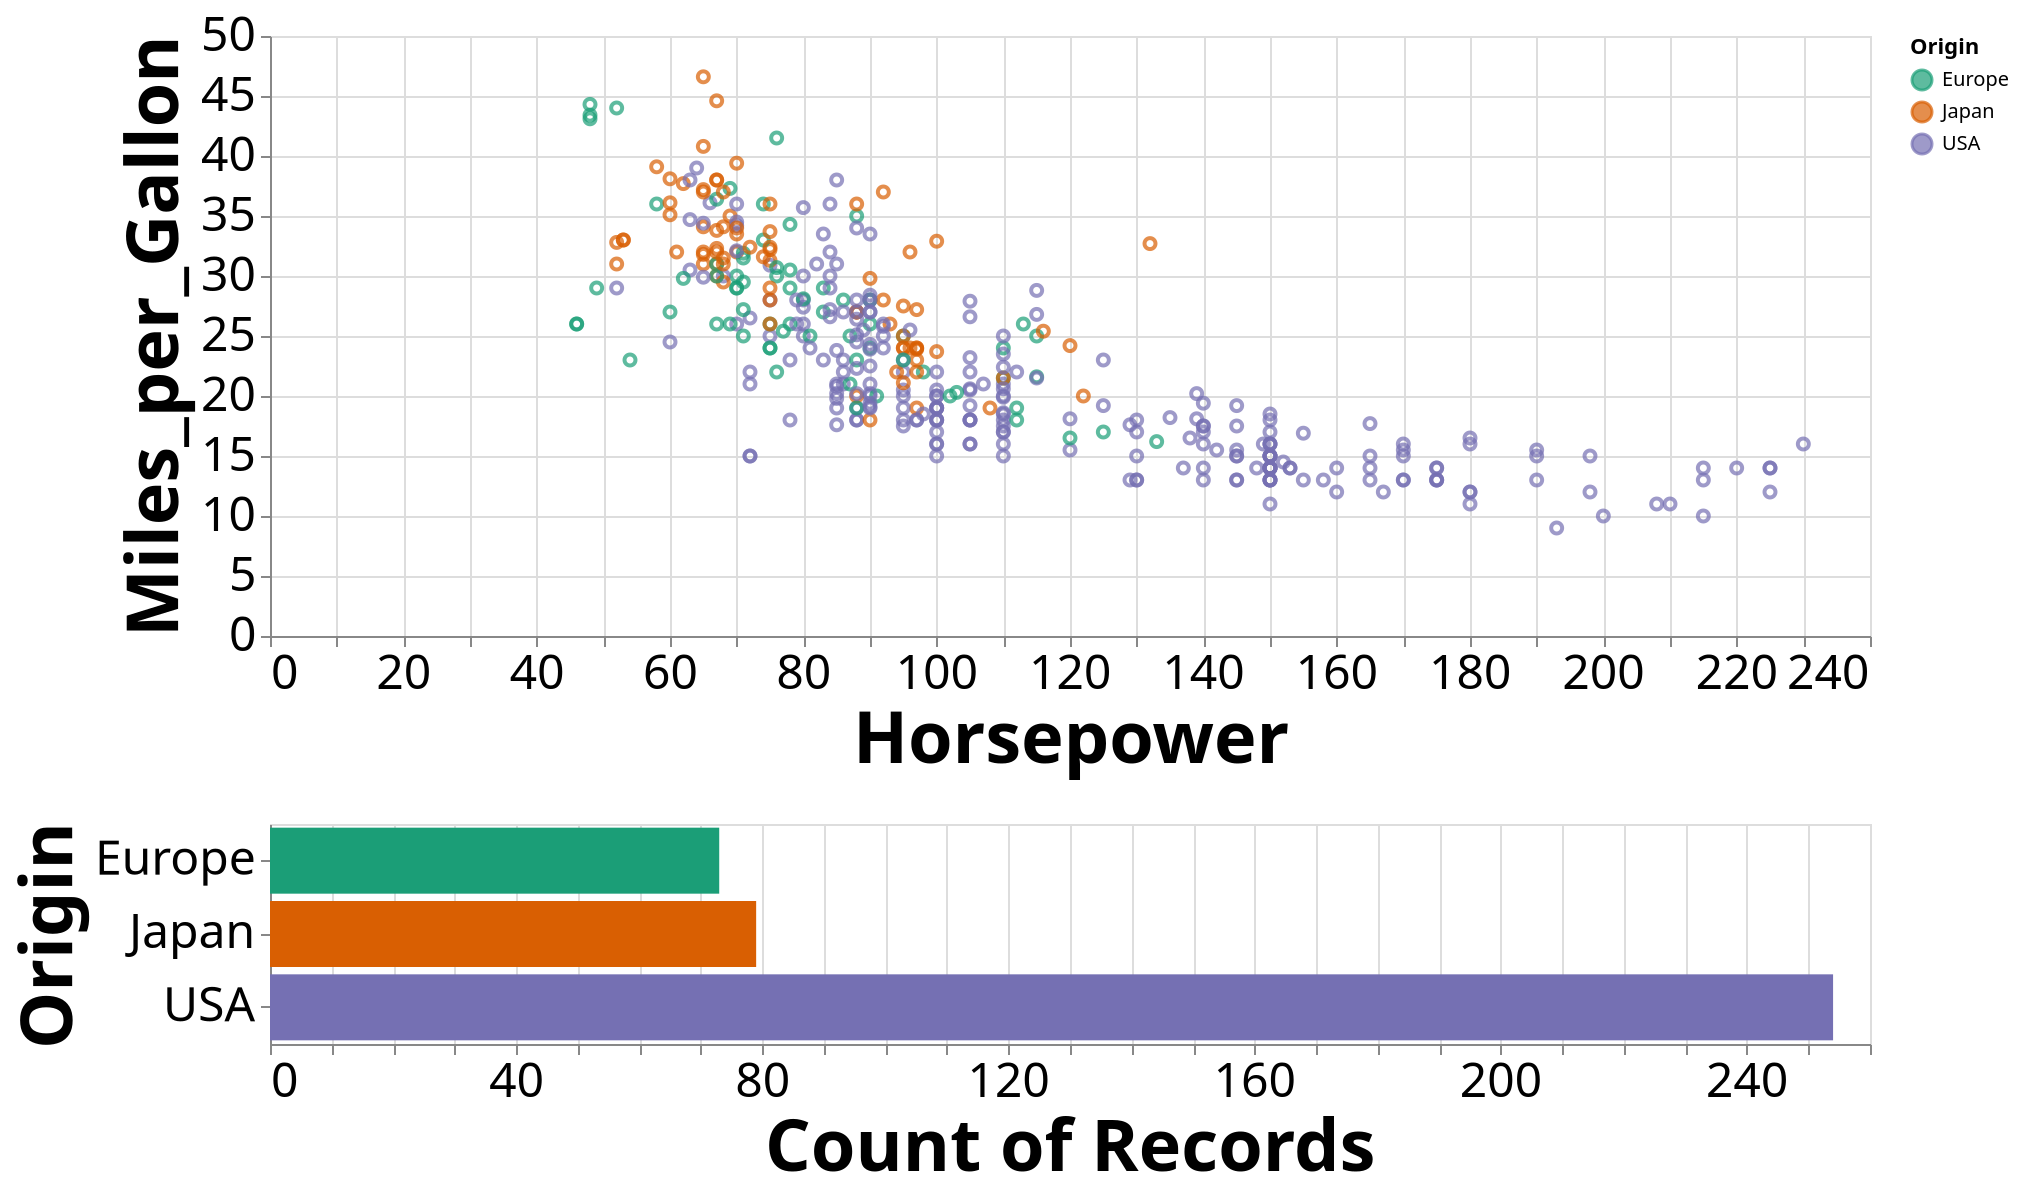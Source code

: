 {
  "config": {
    "view": {
      "width": 400,
      "height": 300
    },
    "mark": {
      "tooltip": null
    },
    "axis": {
      "labelFontSize": 24,
      "titleFontSize": 36
    }
  },
  "vconcat": [
    {
      "mark": "point",
      "encoding": {
        "color": {
          "condition": {
            "type": "nominal",
            "field": "Origin",
            "scale": {
              "scheme": "dark2"
            },
            "selection": "selector001"
          },
          "value": "lightgray"
        },
        "x": {
          "type": "quantitative",
          "field": "Horsepower"
        },
        "y": {
          "type": "quantitative",
          "field": "Miles_per_Gallon"
        }
      },
      "height": 300,
      "selection": {
        "selector001": {
          "type": "interval"
        }
      },
      "width": 800
    },
    {
      "mark": "bar",
      "encoding": {
        "color": {
          "type": "nominal",
          "field": "Origin"
        },
        "x": {
          "type": "quantitative",
          "aggregate": "count",
          "field": "Origin"
        },
        "y": {
          "type": "nominal",
          "field": "Origin"
        }
      },
      "height": 110,
      "transform": [
        {
          "filter": {
            "selection": "selector001"
          }
        }
      ],
      "width": 800
    }
  ],
  "data": {
    "name": "data-f02450ab61490a1363517a0190416235"
  },
  "$schema": "https://vega.github.io/schema/vega-lite/v5.json",
  "datasets": {
    "data-f02450ab61490a1363517a0190416235": [
      {
        "Name": "chevrolet chevelle malibu",
        "Miles_per_Gallon": 18.0,
        "Cylinders": 8,
        "Displacement": 307.0,
        "Horsepower": 130.0,
        "Weight_in_lbs": 3504,
        "Acceleration": 12.0,
        "Year": "1970-01-01T00:00:00",
        "Origin": "USA"
      },
      {
        "Name": "buick skylark 320",
        "Miles_per_Gallon": 15.0,
        "Cylinders": 8,
        "Displacement": 350.0,
        "Horsepower": 165.0,
        "Weight_in_lbs": 3693,
        "Acceleration": 11.5,
        "Year": "1970-01-01T00:00:00",
        "Origin": "USA"
      },
      {
        "Name": "plymouth satellite",
        "Miles_per_Gallon": 18.0,
        "Cylinders": 8,
        "Displacement": 318.0,
        "Horsepower": 150.0,
        "Weight_in_lbs": 3436,
        "Acceleration": 11.0,
        "Year": "1970-01-01T00:00:00",
        "Origin": "USA"
      },
      {
        "Name": "amc rebel sst",
        "Miles_per_Gallon": 16.0,
        "Cylinders": 8,
        "Displacement": 304.0,
        "Horsepower": 150.0,
        "Weight_in_lbs": 3433,
        "Acceleration": 12.0,
        "Year": "1970-01-01T00:00:00",
        "Origin": "USA"
      },
      {
        "Name": "ford torino",
        "Miles_per_Gallon": 17.0,
        "Cylinders": 8,
        "Displacement": 302.0,
        "Horsepower": 140.0,
        "Weight_in_lbs": 3449,
        "Acceleration": 10.5,
        "Year": "1970-01-01T00:00:00",
        "Origin": "USA"
      },
      {
        "Name": "ford galaxie 500",
        "Miles_per_Gallon": 15.0,
        "Cylinders": 8,
        "Displacement": 429.0,
        "Horsepower": 198.0,
        "Weight_in_lbs": 4341,
        "Acceleration": 10.0,
        "Year": "1970-01-01T00:00:00",
        "Origin": "USA"
      },
      {
        "Name": "chevrolet impala",
        "Miles_per_Gallon": 14.0,
        "Cylinders": 8,
        "Displacement": 454.0,
        "Horsepower": 220.0,
        "Weight_in_lbs": 4354,
        "Acceleration": 9.0,
        "Year": "1970-01-01T00:00:00",
        "Origin": "USA"
      },
      {
        "Name": "plymouth fury iii",
        "Miles_per_Gallon": 14.0,
        "Cylinders": 8,
        "Displacement": 440.0,
        "Horsepower": 215.0,
        "Weight_in_lbs": 4312,
        "Acceleration": 8.5,
        "Year": "1970-01-01T00:00:00",
        "Origin": "USA"
      },
      {
        "Name": "pontiac catalina",
        "Miles_per_Gallon": 14.0,
        "Cylinders": 8,
        "Displacement": 455.0,
        "Horsepower": 225.0,
        "Weight_in_lbs": 4425,
        "Acceleration": 10.0,
        "Year": "1970-01-01T00:00:00",
        "Origin": "USA"
      },
      {
        "Name": "amc ambassador dpl",
        "Miles_per_Gallon": 15.0,
        "Cylinders": 8,
        "Displacement": 390.0,
        "Horsepower": 190.0,
        "Weight_in_lbs": 3850,
        "Acceleration": 8.5,
        "Year": "1970-01-01T00:00:00",
        "Origin": "USA"
      },
      {
        "Name": "citroen ds-21 pallas",
        "Miles_per_Gallon": null,
        "Cylinders": 4,
        "Displacement": 133.0,
        "Horsepower": 115.0,
        "Weight_in_lbs": 3090,
        "Acceleration": 17.5,
        "Year": "1970-01-01T00:00:00",
        "Origin": "Europe"
      },
      {
        "Name": "chevrolet chevelle concours (sw)",
        "Miles_per_Gallon": null,
        "Cylinders": 8,
        "Displacement": 350.0,
        "Horsepower": 165.0,
        "Weight_in_lbs": 4142,
        "Acceleration": 11.5,
        "Year": "1970-01-01T00:00:00",
        "Origin": "USA"
      },
      {
        "Name": "ford torino (sw)",
        "Miles_per_Gallon": null,
        "Cylinders": 8,
        "Displacement": 351.0,
        "Horsepower": 153.0,
        "Weight_in_lbs": 4034,
        "Acceleration": 11.0,
        "Year": "1970-01-01T00:00:00",
        "Origin": "USA"
      },
      {
        "Name": "plymouth satellite (sw)",
        "Miles_per_Gallon": null,
        "Cylinders": 8,
        "Displacement": 383.0,
        "Horsepower": 175.0,
        "Weight_in_lbs": 4166,
        "Acceleration": 10.5,
        "Year": "1970-01-01T00:00:00",
        "Origin": "USA"
      },
      {
        "Name": "amc rebel sst (sw)",
        "Miles_per_Gallon": null,
        "Cylinders": 8,
        "Displacement": 360.0,
        "Horsepower": 175.0,
        "Weight_in_lbs": 3850,
        "Acceleration": 11.0,
        "Year": "1970-01-01T00:00:00",
        "Origin": "USA"
      },
      {
        "Name": "dodge challenger se",
        "Miles_per_Gallon": 15.0,
        "Cylinders": 8,
        "Displacement": 383.0,
        "Horsepower": 170.0,
        "Weight_in_lbs": 3563,
        "Acceleration": 10.0,
        "Year": "1970-01-01T00:00:00",
        "Origin": "USA"
      },
      {
        "Name": "plymouth 'cuda 340",
        "Miles_per_Gallon": 14.0,
        "Cylinders": 8,
        "Displacement": 340.0,
        "Horsepower": 160.0,
        "Weight_in_lbs": 3609,
        "Acceleration": 8.0,
        "Year": "1970-01-01T00:00:00",
        "Origin": "USA"
      },
      {
        "Name": "ford mustang boss 302",
        "Miles_per_Gallon": null,
        "Cylinders": 8,
        "Displacement": 302.0,
        "Horsepower": 140.0,
        "Weight_in_lbs": 3353,
        "Acceleration": 8.0,
        "Year": "1970-01-01T00:00:00",
        "Origin": "USA"
      },
      {
        "Name": "chevrolet monte carlo",
        "Miles_per_Gallon": 15.0,
        "Cylinders": 8,
        "Displacement": 400.0,
        "Horsepower": 150.0,
        "Weight_in_lbs": 3761,
        "Acceleration": 9.5,
        "Year": "1970-01-01T00:00:00",
        "Origin": "USA"
      },
      {
        "Name": "buick estate wagon (sw)",
        "Miles_per_Gallon": 14.0,
        "Cylinders": 8,
        "Displacement": 455.0,
        "Horsepower": 225.0,
        "Weight_in_lbs": 3086,
        "Acceleration": 10.0,
        "Year": "1970-01-01T00:00:00",
        "Origin": "USA"
      },
      {
        "Name": "toyota corona mark ii",
        "Miles_per_Gallon": 24.0,
        "Cylinders": 4,
        "Displacement": 113.0,
        "Horsepower": 95.0,
        "Weight_in_lbs": 2372,
        "Acceleration": 15.0,
        "Year": "1970-01-01T00:00:00",
        "Origin": "Japan"
      },
      {
        "Name": "plymouth duster",
        "Miles_per_Gallon": 22.0,
        "Cylinders": 6,
        "Displacement": 198.0,
        "Horsepower": 95.0,
        "Weight_in_lbs": 2833,
        "Acceleration": 15.5,
        "Year": "1970-01-01T00:00:00",
        "Origin": "USA"
      },
      {
        "Name": "amc hornet",
        "Miles_per_Gallon": 18.0,
        "Cylinders": 6,
        "Displacement": 199.0,
        "Horsepower": 97.0,
        "Weight_in_lbs": 2774,
        "Acceleration": 15.5,
        "Year": "1970-01-01T00:00:00",
        "Origin": "USA"
      },
      {
        "Name": "ford maverick",
        "Miles_per_Gallon": 21.0,
        "Cylinders": 6,
        "Displacement": 200.0,
        "Horsepower": 85.0,
        "Weight_in_lbs": 2587,
        "Acceleration": 16.0,
        "Year": "1970-01-01T00:00:00",
        "Origin": "USA"
      },
      {
        "Name": "datsun pl510",
        "Miles_per_Gallon": 27.0,
        "Cylinders": 4,
        "Displacement": 97.0,
        "Horsepower": 88.0,
        "Weight_in_lbs": 2130,
        "Acceleration": 14.5,
        "Year": "1970-01-01T00:00:00",
        "Origin": "Japan"
      },
      {
        "Name": "volkswagen 1131 deluxe sedan",
        "Miles_per_Gallon": 26.0,
        "Cylinders": 4,
        "Displacement": 97.0,
        "Horsepower": 46.0,
        "Weight_in_lbs": 1835,
        "Acceleration": 20.5,
        "Year": "1970-01-01T00:00:00",
        "Origin": "Europe"
      },
      {
        "Name": "peugeot 504",
        "Miles_per_Gallon": 25.0,
        "Cylinders": 4,
        "Displacement": 110.0,
        "Horsepower": 87.0,
        "Weight_in_lbs": 2672,
        "Acceleration": 17.5,
        "Year": "1970-01-01T00:00:00",
        "Origin": "Europe"
      },
      {
        "Name": "audi 100 ls",
        "Miles_per_Gallon": 24.0,
        "Cylinders": 4,
        "Displacement": 107.0,
        "Horsepower": 90.0,
        "Weight_in_lbs": 2430,
        "Acceleration": 14.5,
        "Year": "1970-01-01T00:00:00",
        "Origin": "Europe"
      },
      {
        "Name": "saab 99e",
        "Miles_per_Gallon": 25.0,
        "Cylinders": 4,
        "Displacement": 104.0,
        "Horsepower": 95.0,
        "Weight_in_lbs": 2375,
        "Acceleration": 17.5,
        "Year": "1970-01-01T00:00:00",
        "Origin": "Europe"
      },
      {
        "Name": "bmw 2002",
        "Miles_per_Gallon": 26.0,
        "Cylinders": 4,
        "Displacement": 121.0,
        "Horsepower": 113.0,
        "Weight_in_lbs": 2234,
        "Acceleration": 12.5,
        "Year": "1970-01-01T00:00:00",
        "Origin": "Europe"
      },
      {
        "Name": "amc gremlin",
        "Miles_per_Gallon": 21.0,
        "Cylinders": 6,
        "Displacement": 199.0,
        "Horsepower": 90.0,
        "Weight_in_lbs": 2648,
        "Acceleration": 15.0,
        "Year": "1970-01-01T00:00:00",
        "Origin": "USA"
      },
      {
        "Name": "ford f250",
        "Miles_per_Gallon": 10.0,
        "Cylinders": 8,
        "Displacement": 360.0,
        "Horsepower": 215.0,
        "Weight_in_lbs": 4615,
        "Acceleration": 14.0,
        "Year": "1970-01-01T00:00:00",
        "Origin": "USA"
      },
      {
        "Name": "chevy c20",
        "Miles_per_Gallon": 10.0,
        "Cylinders": 8,
        "Displacement": 307.0,
        "Horsepower": 200.0,
        "Weight_in_lbs": 4376,
        "Acceleration": 15.0,
        "Year": "1970-01-01T00:00:00",
        "Origin": "USA"
      },
      {
        "Name": "dodge d200",
        "Miles_per_Gallon": 11.0,
        "Cylinders": 8,
        "Displacement": 318.0,
        "Horsepower": 210.0,
        "Weight_in_lbs": 4382,
        "Acceleration": 13.5,
        "Year": "1970-01-01T00:00:00",
        "Origin": "USA"
      },
      {
        "Name": "hi 1200d",
        "Miles_per_Gallon": 9.0,
        "Cylinders": 8,
        "Displacement": 304.0,
        "Horsepower": 193.0,
        "Weight_in_lbs": 4732,
        "Acceleration": 18.5,
        "Year": "1970-01-01T00:00:00",
        "Origin": "USA"
      },
      {
        "Name": "datsun pl510",
        "Miles_per_Gallon": 27.0,
        "Cylinders": 4,
        "Displacement": 97.0,
        "Horsepower": 88.0,
        "Weight_in_lbs": 2130,
        "Acceleration": 14.5,
        "Year": "1971-01-01T00:00:00",
        "Origin": "Japan"
      },
      {
        "Name": "chevrolet vega 2300",
        "Miles_per_Gallon": 28.0,
        "Cylinders": 4,
        "Displacement": 140.0,
        "Horsepower": 90.0,
        "Weight_in_lbs": 2264,
        "Acceleration": 15.5,
        "Year": "1971-01-01T00:00:00",
        "Origin": "USA"
      },
      {
        "Name": "toyota corona",
        "Miles_per_Gallon": 25.0,
        "Cylinders": 4,
        "Displacement": 113.0,
        "Horsepower": 95.0,
        "Weight_in_lbs": 2228,
        "Acceleration": 14.0,
        "Year": "1971-01-01T00:00:00",
        "Origin": "Japan"
      },
      {
        "Name": "ford pinto",
        "Miles_per_Gallon": 25.0,
        "Cylinders": 4,
        "Displacement": 98.0,
        "Horsepower": null,
        "Weight_in_lbs": 2046,
        "Acceleration": 19.0,
        "Year": "1971-01-01T00:00:00",
        "Origin": "USA"
      },
      {
        "Name": "volkswagen super beetle 117",
        "Miles_per_Gallon": null,
        "Cylinders": 4,
        "Displacement": 97.0,
        "Horsepower": 48.0,
        "Weight_in_lbs": 1978,
        "Acceleration": 20.0,
        "Year": "1971-01-01T00:00:00",
        "Origin": "Europe"
      },
      {
        "Name": "amc gremlin",
        "Miles_per_Gallon": 19.0,
        "Cylinders": 6,
        "Displacement": 232.0,
        "Horsepower": 100.0,
        "Weight_in_lbs": 2634,
        "Acceleration": 13.0,
        "Year": "1971-01-01T00:00:00",
        "Origin": "USA"
      },
      {
        "Name": "plymouth satellite custom",
        "Miles_per_Gallon": 16.0,
        "Cylinders": 6,
        "Displacement": 225.0,
        "Horsepower": 105.0,
        "Weight_in_lbs": 3439,
        "Acceleration": 15.5,
        "Year": "1971-01-01T00:00:00",
        "Origin": "USA"
      },
      {
        "Name": "chevrolet chevelle malibu",
        "Miles_per_Gallon": 17.0,
        "Cylinders": 6,
        "Displacement": 250.0,
        "Horsepower": 100.0,
        "Weight_in_lbs": 3329,
        "Acceleration": 15.5,
        "Year": "1971-01-01T00:00:00",
        "Origin": "USA"
      },
      {
        "Name": "ford torino 500",
        "Miles_per_Gallon": 19.0,
        "Cylinders": 6,
        "Displacement": 250.0,
        "Horsepower": 88.0,
        "Weight_in_lbs": 3302,
        "Acceleration": 15.5,
        "Year": "1971-01-01T00:00:00",
        "Origin": "USA"
      },
      {
        "Name": "amc matador",
        "Miles_per_Gallon": 18.0,
        "Cylinders": 6,
        "Displacement": 232.0,
        "Horsepower": 100.0,
        "Weight_in_lbs": 3288,
        "Acceleration": 15.5,
        "Year": "1971-01-01T00:00:00",
        "Origin": "USA"
      },
      {
        "Name": "chevrolet impala",
        "Miles_per_Gallon": 14.0,
        "Cylinders": 8,
        "Displacement": 350.0,
        "Horsepower": 165.0,
        "Weight_in_lbs": 4209,
        "Acceleration": 12.0,
        "Year": "1971-01-01T00:00:00",
        "Origin": "USA"
      },
      {
        "Name": "pontiac catalina brougham",
        "Miles_per_Gallon": 14.0,
        "Cylinders": 8,
        "Displacement": 400.0,
        "Horsepower": 175.0,
        "Weight_in_lbs": 4464,
        "Acceleration": 11.5,
        "Year": "1971-01-01T00:00:00",
        "Origin": "USA"
      },
      {
        "Name": "ford galaxie 500",
        "Miles_per_Gallon": 14.0,
        "Cylinders": 8,
        "Displacement": 351.0,
        "Horsepower": 153.0,
        "Weight_in_lbs": 4154,
        "Acceleration": 13.5,
        "Year": "1971-01-01T00:00:00",
        "Origin": "USA"
      },
      {
        "Name": "plymouth fury iii",
        "Miles_per_Gallon": 14.0,
        "Cylinders": 8,
        "Displacement": 318.0,
        "Horsepower": 150.0,
        "Weight_in_lbs": 4096,
        "Acceleration": 13.0,
        "Year": "1971-01-01T00:00:00",
        "Origin": "USA"
      },
      {
        "Name": "dodge monaco (sw)",
        "Miles_per_Gallon": 12.0,
        "Cylinders": 8,
        "Displacement": 383.0,
        "Horsepower": 180.0,
        "Weight_in_lbs": 4955,
        "Acceleration": 11.5,
        "Year": "1971-01-01T00:00:00",
        "Origin": "USA"
      },
      {
        "Name": "ford country squire (sw)",
        "Miles_per_Gallon": 13.0,
        "Cylinders": 8,
        "Displacement": 400.0,
        "Horsepower": 170.0,
        "Weight_in_lbs": 4746,
        "Acceleration": 12.0,
        "Year": "1971-01-01T00:00:00",
        "Origin": "USA"
      },
      {
        "Name": "pontiac safari (sw)",
        "Miles_per_Gallon": 13.0,
        "Cylinders": 8,
        "Displacement": 400.0,
        "Horsepower": 175.0,
        "Weight_in_lbs": 5140,
        "Acceleration": 12.0,
        "Year": "1971-01-01T00:00:00",
        "Origin": "USA"
      },
      {
        "Name": "amc hornet sportabout (sw)",
        "Miles_per_Gallon": 18.0,
        "Cylinders": 6,
        "Displacement": 258.0,
        "Horsepower": 110.0,
        "Weight_in_lbs": 2962,
        "Acceleration": 13.5,
        "Year": "1971-01-01T00:00:00",
        "Origin": "USA"
      },
      {
        "Name": "chevrolet vega (sw)",
        "Miles_per_Gallon": 22.0,
        "Cylinders": 4,
        "Displacement": 140.0,
        "Horsepower": 72.0,
        "Weight_in_lbs": 2408,
        "Acceleration": 19.0,
        "Year": "1971-01-01T00:00:00",
        "Origin": "USA"
      },
      {
        "Name": "pontiac firebird",
        "Miles_per_Gallon": 19.0,
        "Cylinders": 6,
        "Displacement": 250.0,
        "Horsepower": 100.0,
        "Weight_in_lbs": 3282,
        "Acceleration": 15.0,
        "Year": "1971-01-01T00:00:00",
        "Origin": "USA"
      },
      {
        "Name": "ford mustang",
        "Miles_per_Gallon": 18.0,
        "Cylinders": 6,
        "Displacement": 250.0,
        "Horsepower": 88.0,
        "Weight_in_lbs": 3139,
        "Acceleration": 14.5,
        "Year": "1971-01-01T00:00:00",
        "Origin": "USA"
      },
      {
        "Name": "mercury capri 2000",
        "Miles_per_Gallon": 23.0,
        "Cylinders": 4,
        "Displacement": 122.0,
        "Horsepower": 86.0,
        "Weight_in_lbs": 2220,
        "Acceleration": 14.0,
        "Year": "1971-01-01T00:00:00",
        "Origin": "USA"
      },
      {
        "Name": "opel 1900",
        "Miles_per_Gallon": 28.0,
        "Cylinders": 4,
        "Displacement": 116.0,
        "Horsepower": 90.0,
        "Weight_in_lbs": 2123,
        "Acceleration": 14.0,
        "Year": "1971-01-01T00:00:00",
        "Origin": "Europe"
      },
      {
        "Name": "peugeot 304",
        "Miles_per_Gallon": 30.0,
        "Cylinders": 4,
        "Displacement": 79.0,
        "Horsepower": 70.0,
        "Weight_in_lbs": 2074,
        "Acceleration": 19.5,
        "Year": "1971-01-01T00:00:00",
        "Origin": "Europe"
      },
      {
        "Name": "fiat 124b",
        "Miles_per_Gallon": 30.0,
        "Cylinders": 4,
        "Displacement": 88.0,
        "Horsepower": 76.0,
        "Weight_in_lbs": 2065,
        "Acceleration": 14.5,
        "Year": "1971-01-01T00:00:00",
        "Origin": "Europe"
      },
      {
        "Name": "toyota corolla 1200",
        "Miles_per_Gallon": 31.0,
        "Cylinders": 4,
        "Displacement": 71.0,
        "Horsepower": 65.0,
        "Weight_in_lbs": 1773,
        "Acceleration": 19.0,
        "Year": "1971-01-01T00:00:00",
        "Origin": "Japan"
      },
      {
        "Name": "datsun 1200",
        "Miles_per_Gallon": 35.0,
        "Cylinders": 4,
        "Displacement": 72.0,
        "Horsepower": 69.0,
        "Weight_in_lbs": 1613,
        "Acceleration": 18.0,
        "Year": "1971-01-01T00:00:00",
        "Origin": "Japan"
      },
      {
        "Name": "volkswagen model 111",
        "Miles_per_Gallon": 27.0,
        "Cylinders": 4,
        "Displacement": 97.0,
        "Horsepower": 60.0,
        "Weight_in_lbs": 1834,
        "Acceleration": 19.0,
        "Year": "1971-01-01T00:00:00",
        "Origin": "Europe"
      },
      {
        "Name": "plymouth cricket",
        "Miles_per_Gallon": 26.0,
        "Cylinders": 4,
        "Displacement": 91.0,
        "Horsepower": 70.0,
        "Weight_in_lbs": 1955,
        "Acceleration": 20.5,
        "Year": "1971-01-01T00:00:00",
        "Origin": "USA"
      },
      {
        "Name": "toyota corona hardtop",
        "Miles_per_Gallon": 24.0,
        "Cylinders": 4,
        "Displacement": 113.0,
        "Horsepower": 95.0,
        "Weight_in_lbs": 2278,
        "Acceleration": 15.5,
        "Year": "1972-01-01T00:00:00",
        "Origin": "Japan"
      },
      {
        "Name": "dodge colt hardtop",
        "Miles_per_Gallon": 25.0,
        "Cylinders": 4,
        "Displacement": 97.5,
        "Horsepower": 80.0,
        "Weight_in_lbs": 2126,
        "Acceleration": 17.0,
        "Year": "1972-01-01T00:00:00",
        "Origin": "USA"
      },
      {
        "Name": "volkswagen type 3",
        "Miles_per_Gallon": 23.0,
        "Cylinders": 4,
        "Displacement": 97.0,
        "Horsepower": 54.0,
        "Weight_in_lbs": 2254,
        "Acceleration": 23.5,
        "Year": "1972-01-01T00:00:00",
        "Origin": "Europe"
      },
      {
        "Name": "chevrolet vega",
        "Miles_per_Gallon": 20.0,
        "Cylinders": 4,
        "Displacement": 140.0,
        "Horsepower": 90.0,
        "Weight_in_lbs": 2408,
        "Acceleration": 19.5,
        "Year": "1972-01-01T00:00:00",
        "Origin": "USA"
      },
      {
        "Name": "ford pinto runabout",
        "Miles_per_Gallon": 21.0,
        "Cylinders": 4,
        "Displacement": 122.0,
        "Horsepower": 86.0,
        "Weight_in_lbs": 2226,
        "Acceleration": 16.5,
        "Year": "1972-01-01T00:00:00",
        "Origin": "USA"
      },
      {
        "Name": "chevrolet impala",
        "Miles_per_Gallon": 13.0,
        "Cylinders": 8,
        "Displacement": 350.0,
        "Horsepower": 165.0,
        "Weight_in_lbs": 4274,
        "Acceleration": 12.0,
        "Year": "1972-01-01T00:00:00",
        "Origin": "USA"
      },
      {
        "Name": "pontiac catalina",
        "Miles_per_Gallon": 14.0,
        "Cylinders": 8,
        "Displacement": 400.0,
        "Horsepower": 175.0,
        "Weight_in_lbs": 4385,
        "Acceleration": 12.0,
        "Year": "1972-01-01T00:00:00",
        "Origin": "USA"
      },
      {
        "Name": "plymouth fury iii",
        "Miles_per_Gallon": 15.0,
        "Cylinders": 8,
        "Displacement": 318.0,
        "Horsepower": 150.0,
        "Weight_in_lbs": 4135,
        "Acceleration": 13.5,
        "Year": "1972-01-01T00:00:00",
        "Origin": "USA"
      },
      {
        "Name": "ford galaxie 500",
        "Miles_per_Gallon": 14.0,
        "Cylinders": 8,
        "Displacement": 351.0,
        "Horsepower": 153.0,
        "Weight_in_lbs": 4129,
        "Acceleration": 13.0,
        "Year": "1972-01-01T00:00:00",
        "Origin": "USA"
      },
      {
        "Name": "amc ambassador sst",
        "Miles_per_Gallon": 17.0,
        "Cylinders": 8,
        "Displacement": 304.0,
        "Horsepower": 150.0,
        "Weight_in_lbs": 3672,
        "Acceleration": 11.5,
        "Year": "1972-01-01T00:00:00",
        "Origin": "USA"
      },
      {
        "Name": "mercury marquis",
        "Miles_per_Gallon": 11.0,
        "Cylinders": 8,
        "Displacement": 429.0,
        "Horsepower": 208.0,
        "Weight_in_lbs": 4633,
        "Acceleration": 11.0,
        "Year": "1972-01-01T00:00:00",
        "Origin": "USA"
      },
      {
        "Name": "buick lesabre custom",
        "Miles_per_Gallon": 13.0,
        "Cylinders": 8,
        "Displacement": 350.0,
        "Horsepower": 155.0,
        "Weight_in_lbs": 4502,
        "Acceleration": 13.5,
        "Year": "1972-01-01T00:00:00",
        "Origin": "USA"
      },
      {
        "Name": "oldsmobile delta 88 royale",
        "Miles_per_Gallon": 12.0,
        "Cylinders": 8,
        "Displacement": 350.0,
        "Horsepower": 160.0,
        "Weight_in_lbs": 4456,
        "Acceleration": 13.5,
        "Year": "1972-01-01T00:00:00",
        "Origin": "USA"
      },
      {
        "Name": "chrysler newport royal",
        "Miles_per_Gallon": 13.0,
        "Cylinders": 8,
        "Displacement": 400.0,
        "Horsepower": 190.0,
        "Weight_in_lbs": 4422,
        "Acceleration": 12.5,
        "Year": "1972-01-01T00:00:00",
        "Origin": "USA"
      },
      {
        "Name": "mazda rx2 coupe",
        "Miles_per_Gallon": 19.0,
        "Cylinders": 3,
        "Displacement": 70.0,
        "Horsepower": 97.0,
        "Weight_in_lbs": 2330,
        "Acceleration": 13.5,
        "Year": "1972-01-01T00:00:00",
        "Origin": "Japan"
      },
      {
        "Name": "amc matador (sw)",
        "Miles_per_Gallon": 15.0,
        "Cylinders": 8,
        "Displacement": 304.0,
        "Horsepower": 150.0,
        "Weight_in_lbs": 3892,
        "Acceleration": 12.5,
        "Year": "1972-01-01T00:00:00",
        "Origin": "USA"
      },
      {
        "Name": "chevrolet chevelle concours (sw)",
        "Miles_per_Gallon": 13.0,
        "Cylinders": 8,
        "Displacement": 307.0,
        "Horsepower": 130.0,
        "Weight_in_lbs": 4098,
        "Acceleration": 14.0,
        "Year": "1972-01-01T00:00:00",
        "Origin": "USA"
      },
      {
        "Name": "ford gran torino (sw)",
        "Miles_per_Gallon": 13.0,
        "Cylinders": 8,
        "Displacement": 302.0,
        "Horsepower": 140.0,
        "Weight_in_lbs": 4294,
        "Acceleration": 16.0,
        "Year": "1972-01-01T00:00:00",
        "Origin": "USA"
      },
      {
        "Name": "plymouth satellite custom (sw)",
        "Miles_per_Gallon": 14.0,
        "Cylinders": 8,
        "Displacement": 318.0,
        "Horsepower": 150.0,
        "Weight_in_lbs": 4077,
        "Acceleration": 14.0,
        "Year": "1972-01-01T00:00:00",
        "Origin": "USA"
      },
      {
        "Name": "volvo 145e (sw)",
        "Miles_per_Gallon": 18.0,
        "Cylinders": 4,
        "Displacement": 121.0,
        "Horsepower": 112.0,
        "Weight_in_lbs": 2933,
        "Acceleration": 14.5,
        "Year": "1972-01-01T00:00:00",
        "Origin": "Europe"
      },
      {
        "Name": "volkswagen 411 (sw)",
        "Miles_per_Gallon": 22.0,
        "Cylinders": 4,
        "Displacement": 121.0,
        "Horsepower": 76.0,
        "Weight_in_lbs": 2511,
        "Acceleration": 18.0,
        "Year": "1972-01-01T00:00:00",
        "Origin": "Europe"
      },
      {
        "Name": "peugeot 504 (sw)",
        "Miles_per_Gallon": 21.0,
        "Cylinders": 4,
        "Displacement": 120.0,
        "Horsepower": 87.0,
        "Weight_in_lbs": 2979,
        "Acceleration": 19.5,
        "Year": "1972-01-01T00:00:00",
        "Origin": "Europe"
      },
      {
        "Name": "renault 12 (sw)",
        "Miles_per_Gallon": 26.0,
        "Cylinders": 4,
        "Displacement": 96.0,
        "Horsepower": 69.0,
        "Weight_in_lbs": 2189,
        "Acceleration": 18.0,
        "Year": "1972-01-01T00:00:00",
        "Origin": "Europe"
      },
      {
        "Name": "ford pinto (sw)",
        "Miles_per_Gallon": 22.0,
        "Cylinders": 4,
        "Displacement": 122.0,
        "Horsepower": 86.0,
        "Weight_in_lbs": 2395,
        "Acceleration": 16.0,
        "Year": "1972-01-01T00:00:00",
        "Origin": "USA"
      },
      {
        "Name": "datsun 510 (sw)",
        "Miles_per_Gallon": 28.0,
        "Cylinders": 4,
        "Displacement": 97.0,
        "Horsepower": 92.0,
        "Weight_in_lbs": 2288,
        "Acceleration": 17.0,
        "Year": "1972-01-01T00:00:00",
        "Origin": "Japan"
      },
      {
        "Name": "toyouta corona mark ii (sw)",
        "Miles_per_Gallon": 23.0,
        "Cylinders": 4,
        "Displacement": 120.0,
        "Horsepower": 97.0,
        "Weight_in_lbs": 2506,
        "Acceleration": 14.5,
        "Year": "1972-01-01T00:00:00",
        "Origin": "Japan"
      },
      {
        "Name": "dodge colt (sw)",
        "Miles_per_Gallon": 28.0,
        "Cylinders": 4,
        "Displacement": 98.0,
        "Horsepower": 80.0,
        "Weight_in_lbs": 2164,
        "Acceleration": 15.0,
        "Year": "1972-01-01T00:00:00",
        "Origin": "USA"
      },
      {
        "Name": "toyota corolla 1600 (sw)",
        "Miles_per_Gallon": 27.0,
        "Cylinders": 4,
        "Displacement": 97.0,
        "Horsepower": 88.0,
        "Weight_in_lbs": 2100,
        "Acceleration": 16.5,
        "Year": "1972-01-01T00:00:00",
        "Origin": "Japan"
      },
      {
        "Name": "buick century 350",
        "Miles_per_Gallon": 13.0,
        "Cylinders": 8,
        "Displacement": 350.0,
        "Horsepower": 175.0,
        "Weight_in_lbs": 4100,
        "Acceleration": 13.0,
        "Year": "1973-01-01T00:00:00",
        "Origin": "USA"
      },
      {
        "Name": "amc matador",
        "Miles_per_Gallon": 14.0,
        "Cylinders": 8,
        "Displacement": 304.0,
        "Horsepower": 150.0,
        "Weight_in_lbs": 3672,
        "Acceleration": 11.5,
        "Year": "1973-01-01T00:00:00",
        "Origin": "USA"
      },
      {
        "Name": "chevrolet malibu",
        "Miles_per_Gallon": 13.0,
        "Cylinders": 8,
        "Displacement": 350.0,
        "Horsepower": 145.0,
        "Weight_in_lbs": 3988,
        "Acceleration": 13.0,
        "Year": "1973-01-01T00:00:00",
        "Origin": "USA"
      },
      {
        "Name": "ford gran torino",
        "Miles_per_Gallon": 14.0,
        "Cylinders": 8,
        "Displacement": 302.0,
        "Horsepower": 137.0,
        "Weight_in_lbs": 4042,
        "Acceleration": 14.5,
        "Year": "1973-01-01T00:00:00",
        "Origin": "USA"
      },
      {
        "Name": "dodge coronet custom",
        "Miles_per_Gallon": 15.0,
        "Cylinders": 8,
        "Displacement": 318.0,
        "Horsepower": 150.0,
        "Weight_in_lbs": 3777,
        "Acceleration": 12.5,
        "Year": "1973-01-01T00:00:00",
        "Origin": "USA"
      },
      {
        "Name": "mercury marquis brougham",
        "Miles_per_Gallon": 12.0,
        "Cylinders": 8,
        "Displacement": 429.0,
        "Horsepower": 198.0,
        "Weight_in_lbs": 4952,
        "Acceleration": 11.5,
        "Year": "1973-01-01T00:00:00",
        "Origin": "USA"
      },
      {
        "Name": "chevrolet caprice classic",
        "Miles_per_Gallon": 13.0,
        "Cylinders": 8,
        "Displacement": 400.0,
        "Horsepower": 150.0,
        "Weight_in_lbs": 4464,
        "Acceleration": 12.0,
        "Year": "1973-01-01T00:00:00",
        "Origin": "USA"
      },
      {
        "Name": "ford ltd",
        "Miles_per_Gallon": 13.0,
        "Cylinders": 8,
        "Displacement": 351.0,
        "Horsepower": 158.0,
        "Weight_in_lbs": 4363,
        "Acceleration": 13.0,
        "Year": "1973-01-01T00:00:00",
        "Origin": "USA"
      },
      {
        "Name": "plymouth fury gran sedan",
        "Miles_per_Gallon": 14.0,
        "Cylinders": 8,
        "Displacement": 318.0,
        "Horsepower": 150.0,
        "Weight_in_lbs": 4237,
        "Acceleration": 14.5,
        "Year": "1973-01-01T00:00:00",
        "Origin": "USA"
      },
      {
        "Name": "chrysler new yorker brougham",
        "Miles_per_Gallon": 13.0,
        "Cylinders": 8,
        "Displacement": 440.0,
        "Horsepower": 215.0,
        "Weight_in_lbs": 4735,
        "Acceleration": 11.0,
        "Year": "1973-01-01T00:00:00",
        "Origin": "USA"
      },
      {
        "Name": "buick electra 225 custom",
        "Miles_per_Gallon": 12.0,
        "Cylinders": 8,
        "Displacement": 455.0,
        "Horsepower": 225.0,
        "Weight_in_lbs": 4951,
        "Acceleration": 11.0,
        "Year": "1973-01-01T00:00:00",
        "Origin": "USA"
      },
      {
        "Name": "amc ambassador brougham",
        "Miles_per_Gallon": 13.0,
        "Cylinders": 8,
        "Displacement": 360.0,
        "Horsepower": 175.0,
        "Weight_in_lbs": 3821,
        "Acceleration": 11.0,
        "Year": "1973-01-01T00:00:00",
        "Origin": "USA"
      },
      {
        "Name": "plymouth valiant",
        "Miles_per_Gallon": 18.0,
        "Cylinders": 6,
        "Displacement": 225.0,
        "Horsepower": 105.0,
        "Weight_in_lbs": 3121,
        "Acceleration": 16.5,
        "Year": "1973-01-01T00:00:00",
        "Origin": "USA"
      },
      {
        "Name": "chevrolet nova custom",
        "Miles_per_Gallon": 16.0,
        "Cylinders": 6,
        "Displacement": 250.0,
        "Horsepower": 100.0,
        "Weight_in_lbs": 3278,
        "Acceleration": 18.0,
        "Year": "1973-01-01T00:00:00",
        "Origin": "USA"
      },
      {
        "Name": "amc hornet",
        "Miles_per_Gallon": 18.0,
        "Cylinders": 6,
        "Displacement": 232.0,
        "Horsepower": 100.0,
        "Weight_in_lbs": 2945,
        "Acceleration": 16.0,
        "Year": "1973-01-01T00:00:00",
        "Origin": "USA"
      },
      {
        "Name": "ford maverick",
        "Miles_per_Gallon": 18.0,
        "Cylinders": 6,
        "Displacement": 250.0,
        "Horsepower": 88.0,
        "Weight_in_lbs": 3021,
        "Acceleration": 16.5,
        "Year": "1973-01-01T00:00:00",
        "Origin": "USA"
      },
      {
        "Name": "plymouth duster",
        "Miles_per_Gallon": 23.0,
        "Cylinders": 6,
        "Displacement": 198.0,
        "Horsepower": 95.0,
        "Weight_in_lbs": 2904,
        "Acceleration": 16.0,
        "Year": "1973-01-01T00:00:00",
        "Origin": "USA"
      },
      {
        "Name": "volkswagen super beetle",
        "Miles_per_Gallon": 26.0,
        "Cylinders": 4,
        "Displacement": 97.0,
        "Horsepower": 46.0,
        "Weight_in_lbs": 1950,
        "Acceleration": 21.0,
        "Year": "1973-01-01T00:00:00",
        "Origin": "Europe"
      },
      {
        "Name": "chevrolet impala",
        "Miles_per_Gallon": 11.0,
        "Cylinders": 8,
        "Displacement": 400.0,
        "Horsepower": 150.0,
        "Weight_in_lbs": 4997,
        "Acceleration": 14.0,
        "Year": "1973-01-01T00:00:00",
        "Origin": "USA"
      },
      {
        "Name": "ford country",
        "Miles_per_Gallon": 12.0,
        "Cylinders": 8,
        "Displacement": 400.0,
        "Horsepower": 167.0,
        "Weight_in_lbs": 4906,
        "Acceleration": 12.5,
        "Year": "1973-01-01T00:00:00",
        "Origin": "USA"
      },
      {
        "Name": "plymouth custom suburb",
        "Miles_per_Gallon": 13.0,
        "Cylinders": 8,
        "Displacement": 360.0,
        "Horsepower": 170.0,
        "Weight_in_lbs": 4654,
        "Acceleration": 13.0,
        "Year": "1973-01-01T00:00:00",
        "Origin": "USA"
      },
      {
        "Name": "oldsmobile vista cruiser",
        "Miles_per_Gallon": 12.0,
        "Cylinders": 8,
        "Displacement": 350.0,
        "Horsepower": 180.0,
        "Weight_in_lbs": 4499,
        "Acceleration": 12.5,
        "Year": "1973-01-01T00:00:00",
        "Origin": "USA"
      },
      {
        "Name": "amc gremlin",
        "Miles_per_Gallon": 18.0,
        "Cylinders": 6,
        "Displacement": 232.0,
        "Horsepower": 100.0,
        "Weight_in_lbs": 2789,
        "Acceleration": 15.0,
        "Year": "1973-01-01T00:00:00",
        "Origin": "USA"
      },
      {
        "Name": "toyota carina",
        "Miles_per_Gallon": 20.0,
        "Cylinders": 4,
        "Displacement": 97.0,
        "Horsepower": 88.0,
        "Weight_in_lbs": 2279,
        "Acceleration": 19.0,
        "Year": "1973-01-01T00:00:00",
        "Origin": "Japan"
      },
      {
        "Name": "chevrolet vega",
        "Miles_per_Gallon": 21.0,
        "Cylinders": 4,
        "Displacement": 140.0,
        "Horsepower": 72.0,
        "Weight_in_lbs": 2401,
        "Acceleration": 19.5,
        "Year": "1973-01-01T00:00:00",
        "Origin": "USA"
      },
      {
        "Name": "datsun 610",
        "Miles_per_Gallon": 22.0,
        "Cylinders": 4,
        "Displacement": 108.0,
        "Horsepower": 94.0,
        "Weight_in_lbs": 2379,
        "Acceleration": 16.5,
        "Year": "1973-01-01T00:00:00",
        "Origin": "Japan"
      },
      {
        "Name": "maxda rx3",
        "Miles_per_Gallon": 18.0,
        "Cylinders": 3,
        "Displacement": 70.0,
        "Horsepower": 90.0,
        "Weight_in_lbs": 2124,
        "Acceleration": 13.5,
        "Year": "1973-01-01T00:00:00",
        "Origin": "Japan"
      },
      {
        "Name": "ford pinto",
        "Miles_per_Gallon": 19.0,
        "Cylinders": 4,
        "Displacement": 122.0,
        "Horsepower": 85.0,
        "Weight_in_lbs": 2310,
        "Acceleration": 18.5,
        "Year": "1973-01-01T00:00:00",
        "Origin": "USA"
      },
      {
        "Name": "mercury capri v6",
        "Miles_per_Gallon": 21.0,
        "Cylinders": 6,
        "Displacement": 155.0,
        "Horsepower": 107.0,
        "Weight_in_lbs": 2472,
        "Acceleration": 14.0,
        "Year": "1973-01-01T00:00:00",
        "Origin": "USA"
      },
      {
        "Name": "fiat 124 sport coupe",
        "Miles_per_Gallon": 26.0,
        "Cylinders": 4,
        "Displacement": 98.0,
        "Horsepower": 90.0,
        "Weight_in_lbs": 2265,
        "Acceleration": 15.5,
        "Year": "1973-01-01T00:00:00",
        "Origin": "Europe"
      },
      {
        "Name": "chevrolet monte carlo s",
        "Miles_per_Gallon": 15.0,
        "Cylinders": 8,
        "Displacement": 350.0,
        "Horsepower": 145.0,
        "Weight_in_lbs": 4082,
        "Acceleration": 13.0,
        "Year": "1973-01-01T00:00:00",
        "Origin": "USA"
      },
      {
        "Name": "pontiac grand prix",
        "Miles_per_Gallon": 16.0,
        "Cylinders": 8,
        "Displacement": 400.0,
        "Horsepower": 230.0,
        "Weight_in_lbs": 4278,
        "Acceleration": 9.5,
        "Year": "1973-01-01T00:00:00",
        "Origin": "USA"
      },
      {
        "Name": "fiat 128",
        "Miles_per_Gallon": 29.0,
        "Cylinders": 4,
        "Displacement": 68.0,
        "Horsepower": 49.0,
        "Weight_in_lbs": 1867,
        "Acceleration": 19.5,
        "Year": "1973-01-01T00:00:00",
        "Origin": "Europe"
      },
      {
        "Name": "opel manta",
        "Miles_per_Gallon": 24.0,
        "Cylinders": 4,
        "Displacement": 116.0,
        "Horsepower": 75.0,
        "Weight_in_lbs": 2158,
        "Acceleration": 15.5,
        "Year": "1973-01-01T00:00:00",
        "Origin": "Europe"
      },
      {
        "Name": "audi 100ls",
        "Miles_per_Gallon": 20.0,
        "Cylinders": 4,
        "Displacement": 114.0,
        "Horsepower": 91.0,
        "Weight_in_lbs": 2582,
        "Acceleration": 14.0,
        "Year": "1973-01-01T00:00:00",
        "Origin": "Europe"
      },
      {
        "Name": "volvo 144ea",
        "Miles_per_Gallon": 19.0,
        "Cylinders": 4,
        "Displacement": 121.0,
        "Horsepower": 112.0,
        "Weight_in_lbs": 2868,
        "Acceleration": 15.5,
        "Year": "1973-01-01T00:00:00",
        "Origin": "Europe"
      },
      {
        "Name": "dodge dart custom",
        "Miles_per_Gallon": 15.0,
        "Cylinders": 8,
        "Displacement": 318.0,
        "Horsepower": 150.0,
        "Weight_in_lbs": 3399,
        "Acceleration": 11.0,
        "Year": "1973-01-01T00:00:00",
        "Origin": "USA"
      },
      {
        "Name": "saab 99le",
        "Miles_per_Gallon": 24.0,
        "Cylinders": 4,
        "Displacement": 121.0,
        "Horsepower": 110.0,
        "Weight_in_lbs": 2660,
        "Acceleration": 14.0,
        "Year": "1973-01-01T00:00:00",
        "Origin": "Europe"
      },
      {
        "Name": "toyota mark ii",
        "Miles_per_Gallon": 20.0,
        "Cylinders": 6,
        "Displacement": 156.0,
        "Horsepower": 122.0,
        "Weight_in_lbs": 2807,
        "Acceleration": 13.5,
        "Year": "1973-01-01T00:00:00",
        "Origin": "Japan"
      },
      {
        "Name": "oldsmobile omega",
        "Miles_per_Gallon": 11.0,
        "Cylinders": 8,
        "Displacement": 350.0,
        "Horsepower": 180.0,
        "Weight_in_lbs": 3664,
        "Acceleration": 11.0,
        "Year": "1973-01-01T00:00:00",
        "Origin": "USA"
      },
      {
        "Name": "plymouth duster",
        "Miles_per_Gallon": 20.0,
        "Cylinders": 6,
        "Displacement": 198.0,
        "Horsepower": 95.0,
        "Weight_in_lbs": 3102,
        "Acceleration": 16.5,
        "Year": "1974-01-01T00:00:00",
        "Origin": "USA"
      },
      {
        "Name": "ford maverick",
        "Miles_per_Gallon": 21.0,
        "Cylinders": 6,
        "Displacement": 200.0,
        "Horsepower": null,
        "Weight_in_lbs": 2875,
        "Acceleration": 17.0,
        "Year": "1974-01-01T00:00:00",
        "Origin": "USA"
      },
      {
        "Name": "amc hornet",
        "Miles_per_Gallon": 19.0,
        "Cylinders": 6,
        "Displacement": 232.0,
        "Horsepower": 100.0,
        "Weight_in_lbs": 2901,
        "Acceleration": 16.0,
        "Year": "1974-01-01T00:00:00",
        "Origin": "USA"
      },
      {
        "Name": "chevrolet nova",
        "Miles_per_Gallon": 15.0,
        "Cylinders": 6,
        "Displacement": 250.0,
        "Horsepower": 100.0,
        "Weight_in_lbs": 3336,
        "Acceleration": 17.0,
        "Year": "1974-01-01T00:00:00",
        "Origin": "USA"
      },
      {
        "Name": "datsun b210",
        "Miles_per_Gallon": 31.0,
        "Cylinders": 4,
        "Displacement": 79.0,
        "Horsepower": 67.0,
        "Weight_in_lbs": 1950,
        "Acceleration": 19.0,
        "Year": "1974-01-01T00:00:00",
        "Origin": "Japan"
      },
      {
        "Name": "ford pinto",
        "Miles_per_Gallon": 26.0,
        "Cylinders": 4,
        "Displacement": 122.0,
        "Horsepower": 80.0,
        "Weight_in_lbs": 2451,
        "Acceleration": 16.5,
        "Year": "1974-01-01T00:00:00",
        "Origin": "USA"
      },
      {
        "Name": "toyota corolla 1200",
        "Miles_per_Gallon": 32.0,
        "Cylinders": 4,
        "Displacement": 71.0,
        "Horsepower": 65.0,
        "Weight_in_lbs": 1836,
        "Acceleration": 21.0,
        "Year": "1974-01-01T00:00:00",
        "Origin": "Japan"
      },
      {
        "Name": "chevrolet vega",
        "Miles_per_Gallon": 25.0,
        "Cylinders": 4,
        "Displacement": 140.0,
        "Horsepower": 75.0,
        "Weight_in_lbs": 2542,
        "Acceleration": 17.0,
        "Year": "1974-01-01T00:00:00",
        "Origin": "USA"
      },
      {
        "Name": "chevrolet chevelle malibu classic",
        "Miles_per_Gallon": 16.0,
        "Cylinders": 6,
        "Displacement": 250.0,
        "Horsepower": 100.0,
        "Weight_in_lbs": 3781,
        "Acceleration": 17.0,
        "Year": "1974-01-01T00:00:00",
        "Origin": "USA"
      },
      {
        "Name": "amc matador",
        "Miles_per_Gallon": 16.0,
        "Cylinders": 6,
        "Displacement": 258.0,
        "Horsepower": 110.0,
        "Weight_in_lbs": 3632,
        "Acceleration": 18.0,
        "Year": "1974-01-01T00:00:00",
        "Origin": "USA"
      },
      {
        "Name": "plymouth satellite sebring",
        "Miles_per_Gallon": 18.0,
        "Cylinders": 6,
        "Displacement": 225.0,
        "Horsepower": 105.0,
        "Weight_in_lbs": 3613,
        "Acceleration": 16.5,
        "Year": "1974-01-01T00:00:00",
        "Origin": "USA"
      },
      {
        "Name": "ford gran torino",
        "Miles_per_Gallon": 16.0,
        "Cylinders": 8,
        "Displacement": 302.0,
        "Horsepower": 140.0,
        "Weight_in_lbs": 4141,
        "Acceleration": 14.0,
        "Year": "1974-01-01T00:00:00",
        "Origin": "USA"
      },
      {
        "Name": "buick century luxus (sw)",
        "Miles_per_Gallon": 13.0,
        "Cylinders": 8,
        "Displacement": 350.0,
        "Horsepower": 150.0,
        "Weight_in_lbs": 4699,
        "Acceleration": 14.5,
        "Year": "1974-01-01T00:00:00",
        "Origin": "USA"
      },
      {
        "Name": "dodge coronet custom (sw)",
        "Miles_per_Gallon": 14.0,
        "Cylinders": 8,
        "Displacement": 318.0,
        "Horsepower": 150.0,
        "Weight_in_lbs": 4457,
        "Acceleration": 13.5,
        "Year": "1974-01-01T00:00:00",
        "Origin": "USA"
      },
      {
        "Name": "ford gran torino (sw)",
        "Miles_per_Gallon": 14.0,
        "Cylinders": 8,
        "Displacement": 302.0,
        "Horsepower": 140.0,
        "Weight_in_lbs": 4638,
        "Acceleration": 16.0,
        "Year": "1974-01-01T00:00:00",
        "Origin": "USA"
      },
      {
        "Name": "amc matador (sw)",
        "Miles_per_Gallon": 14.0,
        "Cylinders": 8,
        "Displacement": 304.0,
        "Horsepower": 150.0,
        "Weight_in_lbs": 4257,
        "Acceleration": 15.5,
        "Year": "1974-01-01T00:00:00",
        "Origin": "USA"
      },
      {
        "Name": "audi fox",
        "Miles_per_Gallon": 29.0,
        "Cylinders": 4,
        "Displacement": 98.0,
        "Horsepower": 83.0,
        "Weight_in_lbs": 2219,
        "Acceleration": 16.5,
        "Year": "1974-01-01T00:00:00",
        "Origin": "Europe"
      },
      {
        "Name": "volkswagen dasher",
        "Miles_per_Gallon": 26.0,
        "Cylinders": 4,
        "Displacement": 79.0,
        "Horsepower": 67.0,
        "Weight_in_lbs": 1963,
        "Acceleration": 15.5,
        "Year": "1974-01-01T00:00:00",
        "Origin": "Europe"
      },
      {
        "Name": "opel manta",
        "Miles_per_Gallon": 26.0,
        "Cylinders": 4,
        "Displacement": 97.0,
        "Horsepower": 78.0,
        "Weight_in_lbs": 2300,
        "Acceleration": 14.5,
        "Year": "1974-01-01T00:00:00",
        "Origin": "Europe"
      },
      {
        "Name": "toyota corona",
        "Miles_per_Gallon": 31.0,
        "Cylinders": 4,
        "Displacement": 76.0,
        "Horsepower": 52.0,
        "Weight_in_lbs": 1649,
        "Acceleration": 16.5,
        "Year": "1974-01-01T00:00:00",
        "Origin": "Japan"
      },
      {
        "Name": "datsun 710",
        "Miles_per_Gallon": 32.0,
        "Cylinders": 4,
        "Displacement": 83.0,
        "Horsepower": 61.0,
        "Weight_in_lbs": 2003,
        "Acceleration": 19.0,
        "Year": "1974-01-01T00:00:00",
        "Origin": "Japan"
      },
      {
        "Name": "dodge colt",
        "Miles_per_Gallon": 28.0,
        "Cylinders": 4,
        "Displacement": 90.0,
        "Horsepower": 75.0,
        "Weight_in_lbs": 2125,
        "Acceleration": 14.5,
        "Year": "1974-01-01T00:00:00",
        "Origin": "USA"
      },
      {
        "Name": "fiat 128",
        "Miles_per_Gallon": 24.0,
        "Cylinders": 4,
        "Displacement": 90.0,
        "Horsepower": 75.0,
        "Weight_in_lbs": 2108,
        "Acceleration": 15.5,
        "Year": "1974-01-01T00:00:00",
        "Origin": "Europe"
      },
      {
        "Name": "fiat 124 tc",
        "Miles_per_Gallon": 26.0,
        "Cylinders": 4,
        "Displacement": 116.0,
        "Horsepower": 75.0,
        "Weight_in_lbs": 2246,
        "Acceleration": 14.0,
        "Year": "1974-01-01T00:00:00",
        "Origin": "Europe"
      },
      {
        "Name": "honda civic",
        "Miles_per_Gallon": 24.0,
        "Cylinders": 4,
        "Displacement": 120.0,
        "Horsepower": 97.0,
        "Weight_in_lbs": 2489,
        "Acceleration": 15.0,
        "Year": "1974-01-01T00:00:00",
        "Origin": "Japan"
      },
      {
        "Name": "subaru",
        "Miles_per_Gallon": 26.0,
        "Cylinders": 4,
        "Displacement": 108.0,
        "Horsepower": 93.0,
        "Weight_in_lbs": 2391,
        "Acceleration": 15.5,
        "Year": "1974-01-01T00:00:00",
        "Origin": "Japan"
      },
      {
        "Name": "fiat x1.9",
        "Miles_per_Gallon": 31.0,
        "Cylinders": 4,
        "Displacement": 79.0,
        "Horsepower": 67.0,
        "Weight_in_lbs": 2000,
        "Acceleration": 16.0,
        "Year": "1974-01-01T00:00:00",
        "Origin": "Europe"
      },
      {
        "Name": "plymouth valiant custom",
        "Miles_per_Gallon": 19.0,
        "Cylinders": 6,
        "Displacement": 225.0,
        "Horsepower": 95.0,
        "Weight_in_lbs": 3264,
        "Acceleration": 16.0,
        "Year": "1975-01-01T00:00:00",
        "Origin": "USA"
      },
      {
        "Name": "chevrolet nova",
        "Miles_per_Gallon": 18.0,
        "Cylinders": 6,
        "Displacement": 250.0,
        "Horsepower": 105.0,
        "Weight_in_lbs": 3459,
        "Acceleration": 16.0,
        "Year": "1975-01-01T00:00:00",
        "Origin": "USA"
      },
      {
        "Name": "mercury monarch",
        "Miles_per_Gallon": 15.0,
        "Cylinders": 6,
        "Displacement": 250.0,
        "Horsepower": 72.0,
        "Weight_in_lbs": 3432,
        "Acceleration": 21.0,
        "Year": "1975-01-01T00:00:00",
        "Origin": "USA"
      },
      {
        "Name": "ford maverick",
        "Miles_per_Gallon": 15.0,
        "Cylinders": 6,
        "Displacement": 250.0,
        "Horsepower": 72.0,
        "Weight_in_lbs": 3158,
        "Acceleration": 19.5,
        "Year": "1975-01-01T00:00:00",
        "Origin": "USA"
      },
      {
        "Name": "pontiac catalina",
        "Miles_per_Gallon": 16.0,
        "Cylinders": 8,
        "Displacement": 400.0,
        "Horsepower": 170.0,
        "Weight_in_lbs": 4668,
        "Acceleration": 11.5,
        "Year": "1975-01-01T00:00:00",
        "Origin": "USA"
      },
      {
        "Name": "chevrolet bel air",
        "Miles_per_Gallon": 15.0,
        "Cylinders": 8,
        "Displacement": 350.0,
        "Horsepower": 145.0,
        "Weight_in_lbs": 4440,
        "Acceleration": 14.0,
        "Year": "1975-01-01T00:00:00",
        "Origin": "USA"
      },
      {
        "Name": "plymouth grand fury",
        "Miles_per_Gallon": 16.0,
        "Cylinders": 8,
        "Displacement": 318.0,
        "Horsepower": 150.0,
        "Weight_in_lbs": 4498,
        "Acceleration": 14.5,
        "Year": "1975-01-01T00:00:00",
        "Origin": "USA"
      },
      {
        "Name": "ford ltd",
        "Miles_per_Gallon": 14.0,
        "Cylinders": 8,
        "Displacement": 351.0,
        "Horsepower": 148.0,
        "Weight_in_lbs": 4657,
        "Acceleration": 13.5,
        "Year": "1975-01-01T00:00:00",
        "Origin": "USA"
      },
      {
        "Name": "buick century",
        "Miles_per_Gallon": 17.0,
        "Cylinders": 6,
        "Displacement": 231.0,
        "Horsepower": 110.0,
        "Weight_in_lbs": 3907,
        "Acceleration": 21.0,
        "Year": "1975-01-01T00:00:00",
        "Origin": "USA"
      },
      {
        "Name": "chevroelt chevelle malibu",
        "Miles_per_Gallon": 16.0,
        "Cylinders": 6,
        "Displacement": 250.0,
        "Horsepower": 105.0,
        "Weight_in_lbs": 3897,
        "Acceleration": 18.5,
        "Year": "1975-01-01T00:00:00",
        "Origin": "USA"
      },
      {
        "Name": "amc matador",
        "Miles_per_Gallon": 15.0,
        "Cylinders": 6,
        "Displacement": 258.0,
        "Horsepower": 110.0,
        "Weight_in_lbs": 3730,
        "Acceleration": 19.0,
        "Year": "1975-01-01T00:00:00",
        "Origin": "USA"
      },
      {
        "Name": "plymouth fury",
        "Miles_per_Gallon": 18.0,
        "Cylinders": 6,
        "Displacement": 225.0,
        "Horsepower": 95.0,
        "Weight_in_lbs": 3785,
        "Acceleration": 19.0,
        "Year": "1975-01-01T00:00:00",
        "Origin": "USA"
      },
      {
        "Name": "buick skyhawk",
        "Miles_per_Gallon": 21.0,
        "Cylinders": 6,
        "Displacement": 231.0,
        "Horsepower": 110.0,
        "Weight_in_lbs": 3039,
        "Acceleration": 15.0,
        "Year": "1975-01-01T00:00:00",
        "Origin": "USA"
      },
      {
        "Name": "chevrolet monza 2+2",
        "Miles_per_Gallon": 20.0,
        "Cylinders": 8,
        "Displacement": 262.0,
        "Horsepower": 110.0,
        "Weight_in_lbs": 3221,
        "Acceleration": 13.5,
        "Year": "1975-01-01T00:00:00",
        "Origin": "USA"
      },
      {
        "Name": "ford mustang ii",
        "Miles_per_Gallon": 13.0,
        "Cylinders": 8,
        "Displacement": 302.0,
        "Horsepower": 129.0,
        "Weight_in_lbs": 3169,
        "Acceleration": 12.0,
        "Year": "1975-01-01T00:00:00",
        "Origin": "USA"
      },
      {
        "Name": "toyota corolla",
        "Miles_per_Gallon": 29.0,
        "Cylinders": 4,
        "Displacement": 97.0,
        "Horsepower": 75.0,
        "Weight_in_lbs": 2171,
        "Acceleration": 16.0,
        "Year": "1975-01-01T00:00:00",
        "Origin": "Japan"
      },
      {
        "Name": "ford pinto",
        "Miles_per_Gallon": 23.0,
        "Cylinders": 4,
        "Displacement": 140.0,
        "Horsepower": 83.0,
        "Weight_in_lbs": 2639,
        "Acceleration": 17.0,
        "Year": "1975-01-01T00:00:00",
        "Origin": "USA"
      },
      {
        "Name": "amc gremlin",
        "Miles_per_Gallon": 20.0,
        "Cylinders": 6,
        "Displacement": 232.0,
        "Horsepower": 100.0,
        "Weight_in_lbs": 2914,
        "Acceleration": 16.0,
        "Year": "1975-01-01T00:00:00",
        "Origin": "USA"
      },
      {
        "Name": "pontiac astro",
        "Miles_per_Gallon": 23.0,
        "Cylinders": 4,
        "Displacement": 140.0,
        "Horsepower": 78.0,
        "Weight_in_lbs": 2592,
        "Acceleration": 18.5,
        "Year": "1975-01-01T00:00:00",
        "Origin": "USA"
      },
      {
        "Name": "toyota corona",
        "Miles_per_Gallon": 24.0,
        "Cylinders": 4,
        "Displacement": 134.0,
        "Horsepower": 96.0,
        "Weight_in_lbs": 2702,
        "Acceleration": 13.5,
        "Year": "1975-01-01T00:00:00",
        "Origin": "Japan"
      },
      {
        "Name": "volkswagen dasher",
        "Miles_per_Gallon": 25.0,
        "Cylinders": 4,
        "Displacement": 90.0,
        "Horsepower": 71.0,
        "Weight_in_lbs": 2223,
        "Acceleration": 16.5,
        "Year": "1975-01-01T00:00:00",
        "Origin": "Europe"
      },
      {
        "Name": "datsun 710",
        "Miles_per_Gallon": 24.0,
        "Cylinders": 4,
        "Displacement": 119.0,
        "Horsepower": 97.0,
        "Weight_in_lbs": 2545,
        "Acceleration": 17.0,
        "Year": "1975-01-01T00:00:00",
        "Origin": "Japan"
      },
      {
        "Name": "ford pinto",
        "Miles_per_Gallon": 18.0,
        "Cylinders": 6,
        "Displacement": 171.0,
        "Horsepower": 97.0,
        "Weight_in_lbs": 2984,
        "Acceleration": 14.5,
        "Year": "1975-01-01T00:00:00",
        "Origin": "USA"
      },
      {
        "Name": "volkswagen rabbit",
        "Miles_per_Gallon": 29.0,
        "Cylinders": 4,
        "Displacement": 90.0,
        "Horsepower": 70.0,
        "Weight_in_lbs": 1937,
        "Acceleration": 14.0,
        "Year": "1975-01-01T00:00:00",
        "Origin": "Europe"
      },
      {
        "Name": "amc pacer",
        "Miles_per_Gallon": 19.0,
        "Cylinders": 6,
        "Displacement": 232.0,
        "Horsepower": 90.0,
        "Weight_in_lbs": 3211,
        "Acceleration": 17.0,
        "Year": "1975-01-01T00:00:00",
        "Origin": "USA"
      },
      {
        "Name": "audi 100ls",
        "Miles_per_Gallon": 23.0,
        "Cylinders": 4,
        "Displacement": 115.0,
        "Horsepower": 95.0,
        "Weight_in_lbs": 2694,
        "Acceleration": 15.0,
        "Year": "1975-01-01T00:00:00",
        "Origin": "Europe"
      },
      {
        "Name": "peugeot 504",
        "Miles_per_Gallon": 23.0,
        "Cylinders": 4,
        "Displacement": 120.0,
        "Horsepower": 88.0,
        "Weight_in_lbs": 2957,
        "Acceleration": 17.0,
        "Year": "1975-01-01T00:00:00",
        "Origin": "Europe"
      },
      {
        "Name": "volvo 244dl",
        "Miles_per_Gallon": 22.0,
        "Cylinders": 4,
        "Displacement": 121.0,
        "Horsepower": 98.0,
        "Weight_in_lbs": 2945,
        "Acceleration": 14.5,
        "Year": "1975-01-01T00:00:00",
        "Origin": "Europe"
      },
      {
        "Name": "saab 99le",
        "Miles_per_Gallon": 25.0,
        "Cylinders": 4,
        "Displacement": 121.0,
        "Horsepower": 115.0,
        "Weight_in_lbs": 2671,
        "Acceleration": 13.5,
        "Year": "1975-01-01T00:00:00",
        "Origin": "Europe"
      },
      {
        "Name": "honda civic cvcc",
        "Miles_per_Gallon": 33.0,
        "Cylinders": 4,
        "Displacement": 91.0,
        "Horsepower": 53.0,
        "Weight_in_lbs": 1795,
        "Acceleration": 17.5,
        "Year": "1975-01-01T00:00:00",
        "Origin": "Japan"
      },
      {
        "Name": "fiat 131",
        "Miles_per_Gallon": 28.0,
        "Cylinders": 4,
        "Displacement": 107.0,
        "Horsepower": 86.0,
        "Weight_in_lbs": 2464,
        "Acceleration": 15.5,
        "Year": "1976-01-01T00:00:00",
        "Origin": "Europe"
      },
      {
        "Name": "opel 1900",
        "Miles_per_Gallon": 25.0,
        "Cylinders": 4,
        "Displacement": 116.0,
        "Horsepower": 81.0,
        "Weight_in_lbs": 2220,
        "Acceleration": 16.9,
        "Year": "1976-01-01T00:00:00",
        "Origin": "Europe"
      },
      {
        "Name": "capri ii",
        "Miles_per_Gallon": 25.0,
        "Cylinders": 4,
        "Displacement": 140.0,
        "Horsepower": 92.0,
        "Weight_in_lbs": 2572,
        "Acceleration": 14.9,
        "Year": "1976-01-01T00:00:00",
        "Origin": "USA"
      },
      {
        "Name": "dodge colt",
        "Miles_per_Gallon": 26.0,
        "Cylinders": 4,
        "Displacement": 98.0,
        "Horsepower": 79.0,
        "Weight_in_lbs": 2255,
        "Acceleration": 17.7,
        "Year": "1976-01-01T00:00:00",
        "Origin": "USA"
      },
      {
        "Name": "renault 12tl",
        "Miles_per_Gallon": 27.0,
        "Cylinders": 4,
        "Displacement": 101.0,
        "Horsepower": 83.0,
        "Weight_in_lbs": 2202,
        "Acceleration": 15.3,
        "Year": "1976-01-01T00:00:00",
        "Origin": "Europe"
      },
      {
        "Name": "chevrolet chevelle malibu classic",
        "Miles_per_Gallon": 17.5,
        "Cylinders": 8,
        "Displacement": 305.0,
        "Horsepower": 140.0,
        "Weight_in_lbs": 4215,
        "Acceleration": 13.0,
        "Year": "1976-01-01T00:00:00",
        "Origin": "USA"
      },
      {
        "Name": "dodge coronet brougham",
        "Miles_per_Gallon": 16.0,
        "Cylinders": 8,
        "Displacement": 318.0,
        "Horsepower": 150.0,
        "Weight_in_lbs": 4190,
        "Acceleration": 13.0,
        "Year": "1976-01-01T00:00:00",
        "Origin": "USA"
      },
      {
        "Name": "amc matador",
        "Miles_per_Gallon": 15.5,
        "Cylinders": 8,
        "Displacement": 304.0,
        "Horsepower": 120.0,
        "Weight_in_lbs": 3962,
        "Acceleration": 13.9,
        "Year": "1976-01-01T00:00:00",
        "Origin": "USA"
      },
      {
        "Name": "ford gran torino",
        "Miles_per_Gallon": 14.5,
        "Cylinders": 8,
        "Displacement": 351.0,
        "Horsepower": 152.0,
        "Weight_in_lbs": 4215,
        "Acceleration": 12.8,
        "Year": "1976-01-01T00:00:00",
        "Origin": "USA"
      },
      {
        "Name": "plymouth valiant",
        "Miles_per_Gallon": 22.0,
        "Cylinders": 6,
        "Displacement": 225.0,
        "Horsepower": 100.0,
        "Weight_in_lbs": 3233,
        "Acceleration": 15.4,
        "Year": "1976-01-01T00:00:00",
        "Origin": "USA"
      },
      {
        "Name": "chevrolet nova",
        "Miles_per_Gallon": 22.0,
        "Cylinders": 6,
        "Displacement": 250.0,
        "Horsepower": 105.0,
        "Weight_in_lbs": 3353,
        "Acceleration": 14.5,
        "Year": "1976-01-01T00:00:00",
        "Origin": "USA"
      },
      {
        "Name": "ford maverick",
        "Miles_per_Gallon": 24.0,
        "Cylinders": 6,
        "Displacement": 200.0,
        "Horsepower": 81.0,
        "Weight_in_lbs": 3012,
        "Acceleration": 17.6,
        "Year": "1976-01-01T00:00:00",
        "Origin": "USA"
      },
      {
        "Name": "amc hornet",
        "Miles_per_Gallon": 22.5,
        "Cylinders": 6,
        "Displacement": 232.0,
        "Horsepower": 90.0,
        "Weight_in_lbs": 3085,
        "Acceleration": 17.6,
        "Year": "1976-01-01T00:00:00",
        "Origin": "USA"
      },
      {
        "Name": "chevrolet chevette",
        "Miles_per_Gallon": 29.0,
        "Cylinders": 4,
        "Displacement": 85.0,
        "Horsepower": 52.0,
        "Weight_in_lbs": 2035,
        "Acceleration": 22.2,
        "Year": "1976-01-01T00:00:00",
        "Origin": "USA"
      },
      {
        "Name": "chevrolet woody",
        "Miles_per_Gallon": 24.5,
        "Cylinders": 4,
        "Displacement": 98.0,
        "Horsepower": 60.0,
        "Weight_in_lbs": 2164,
        "Acceleration": 22.1,
        "Year": "1976-01-01T00:00:00",
        "Origin": "USA"
      },
      {
        "Name": "vw rabbit",
        "Miles_per_Gallon": 29.0,
        "Cylinders": 4,
        "Displacement": 90.0,
        "Horsepower": 70.0,
        "Weight_in_lbs": 1937,
        "Acceleration": 14.2,
        "Year": "1976-01-01T00:00:00",
        "Origin": "Europe"
      },
      {
        "Name": "honda civic",
        "Miles_per_Gallon": 33.0,
        "Cylinders": 4,
        "Displacement": 91.0,
        "Horsepower": 53.0,
        "Weight_in_lbs": 1795,
        "Acceleration": 17.4,
        "Year": "1976-01-01T00:00:00",
        "Origin": "Japan"
      },
      {
        "Name": "dodge aspen se",
        "Miles_per_Gallon": 20.0,
        "Cylinders": 6,
        "Displacement": 225.0,
        "Horsepower": 100.0,
        "Weight_in_lbs": 3651,
        "Acceleration": 17.7,
        "Year": "1976-01-01T00:00:00",
        "Origin": "USA"
      },
      {
        "Name": "ford granada ghia",
        "Miles_per_Gallon": 18.0,
        "Cylinders": 6,
        "Displacement": 250.0,
        "Horsepower": 78.0,
        "Weight_in_lbs": 3574,
        "Acceleration": 21.0,
        "Year": "1976-01-01T00:00:00",
        "Origin": "USA"
      },
      {
        "Name": "pontiac ventura sj",
        "Miles_per_Gallon": 18.5,
        "Cylinders": 6,
        "Displacement": 250.0,
        "Horsepower": 110.0,
        "Weight_in_lbs": 3645,
        "Acceleration": 16.2,
        "Year": "1976-01-01T00:00:00",
        "Origin": "USA"
      },
      {
        "Name": "amc pacer d/l",
        "Miles_per_Gallon": 17.5,
        "Cylinders": 6,
        "Displacement": 258.0,
        "Horsepower": 95.0,
        "Weight_in_lbs": 3193,
        "Acceleration": 17.8,
        "Year": "1976-01-01T00:00:00",
        "Origin": "USA"
      },
      {
        "Name": "volkswagen rabbit",
        "Miles_per_Gallon": 29.5,
        "Cylinders": 4,
        "Displacement": 97.0,
        "Horsepower": 71.0,
        "Weight_in_lbs": 1825,
        "Acceleration": 12.2,
        "Year": "1976-01-01T00:00:00",
        "Origin": "Europe"
      },
      {
        "Name": "datsun b-210",
        "Miles_per_Gallon": 32.0,
        "Cylinders": 4,
        "Displacement": 85.0,
        "Horsepower": 70.0,
        "Weight_in_lbs": 1990,
        "Acceleration": 17.0,
        "Year": "1976-01-01T00:00:00",
        "Origin": "Japan"
      },
      {
        "Name": "toyota corolla",
        "Miles_per_Gallon": 28.0,
        "Cylinders": 4,
        "Displacement": 97.0,
        "Horsepower": 75.0,
        "Weight_in_lbs": 2155,
        "Acceleration": 16.4,
        "Year": "1976-01-01T00:00:00",
        "Origin": "Japan"
      },
      {
        "Name": "ford pinto",
        "Miles_per_Gallon": 26.5,
        "Cylinders": 4,
        "Displacement": 140.0,
        "Horsepower": 72.0,
        "Weight_in_lbs": 2565,
        "Acceleration": 13.6,
        "Year": "1976-01-01T00:00:00",
        "Origin": "USA"
      },
      {
        "Name": "volvo 245",
        "Miles_per_Gallon": 20.0,
        "Cylinders": 4,
        "Displacement": 130.0,
        "Horsepower": 102.0,
        "Weight_in_lbs": 3150,
        "Acceleration": 15.7,
        "Year": "1976-01-01T00:00:00",
        "Origin": "Europe"
      },
      {
        "Name": "plymouth volare premier v8",
        "Miles_per_Gallon": 13.0,
        "Cylinders": 8,
        "Displacement": 318.0,
        "Horsepower": 150.0,
        "Weight_in_lbs": 3940,
        "Acceleration": 13.2,
        "Year": "1976-01-01T00:00:00",
        "Origin": "USA"
      },
      {
        "Name": "peugeot 504",
        "Miles_per_Gallon": 19.0,
        "Cylinders": 4,
        "Displacement": 120.0,
        "Horsepower": 88.0,
        "Weight_in_lbs": 3270,
        "Acceleration": 21.9,
        "Year": "1976-01-01T00:00:00",
        "Origin": "Europe"
      },
      {
        "Name": "toyota mark ii",
        "Miles_per_Gallon": 19.0,
        "Cylinders": 6,
        "Displacement": 156.0,
        "Horsepower": 108.0,
        "Weight_in_lbs": 2930,
        "Acceleration": 15.5,
        "Year": "1976-01-01T00:00:00",
        "Origin": "Japan"
      },
      {
        "Name": "mercedes-benz 280s",
        "Miles_per_Gallon": 16.5,
        "Cylinders": 6,
        "Displacement": 168.0,
        "Horsepower": 120.0,
        "Weight_in_lbs": 3820,
        "Acceleration": 16.7,
        "Year": "1976-01-01T00:00:00",
        "Origin": "Europe"
      },
      {
        "Name": "cadillac seville",
        "Miles_per_Gallon": 16.5,
        "Cylinders": 8,
        "Displacement": 350.0,
        "Horsepower": 180.0,
        "Weight_in_lbs": 4380,
        "Acceleration": 12.1,
        "Year": "1976-01-01T00:00:00",
        "Origin": "USA"
      },
      {
        "Name": "chevy c10",
        "Miles_per_Gallon": 13.0,
        "Cylinders": 8,
        "Displacement": 350.0,
        "Horsepower": 145.0,
        "Weight_in_lbs": 4055,
        "Acceleration": 12.0,
        "Year": "1976-01-01T00:00:00",
        "Origin": "USA"
      },
      {
        "Name": "ford f108",
        "Miles_per_Gallon": 13.0,
        "Cylinders": 8,
        "Displacement": 302.0,
        "Horsepower": 130.0,
        "Weight_in_lbs": 3870,
        "Acceleration": 15.0,
        "Year": "1976-01-01T00:00:00",
        "Origin": "USA"
      },
      {
        "Name": "dodge d100",
        "Miles_per_Gallon": 13.0,
        "Cylinders": 8,
        "Displacement": 318.0,
        "Horsepower": 150.0,
        "Weight_in_lbs": 3755,
        "Acceleration": 14.0,
        "Year": "1976-01-01T00:00:00",
        "Origin": "USA"
      },
      {
        "Name": "honda Accelerationord cvcc",
        "Miles_per_Gallon": 31.5,
        "Cylinders": 4,
        "Displacement": 98.0,
        "Horsepower": 68.0,
        "Weight_in_lbs": 2045,
        "Acceleration": 18.5,
        "Year": "1977-01-01T00:00:00",
        "Origin": "Japan"
      },
      {
        "Name": "buick opel isuzu deluxe",
        "Miles_per_Gallon": 30.0,
        "Cylinders": 4,
        "Displacement": 111.0,
        "Horsepower": 80.0,
        "Weight_in_lbs": 2155,
        "Acceleration": 14.8,
        "Year": "1977-01-01T00:00:00",
        "Origin": "USA"
      },
      {
        "Name": "renault 5 gtl",
        "Miles_per_Gallon": 36.0,
        "Cylinders": 4,
        "Displacement": 79.0,
        "Horsepower": 58.0,
        "Weight_in_lbs": 1825,
        "Acceleration": 18.6,
        "Year": "1977-01-01T00:00:00",
        "Origin": "Europe"
      },
      {
        "Name": "plymouth arrow gs",
        "Miles_per_Gallon": 25.5,
        "Cylinders": 4,
        "Displacement": 122.0,
        "Horsepower": 96.0,
        "Weight_in_lbs": 2300,
        "Acceleration": 15.5,
        "Year": "1977-01-01T00:00:00",
        "Origin": "USA"
      },
      {
        "Name": "datsun f-10 hatchback",
        "Miles_per_Gallon": 33.5,
        "Cylinders": 4,
        "Displacement": 85.0,
        "Horsepower": 70.0,
        "Weight_in_lbs": 1945,
        "Acceleration": 16.8,
        "Year": "1977-01-01T00:00:00",
        "Origin": "Japan"
      },
      {
        "Name": "chevrolet caprice classic",
        "Miles_per_Gallon": 17.5,
        "Cylinders": 8,
        "Displacement": 305.0,
        "Horsepower": 145.0,
        "Weight_in_lbs": 3880,
        "Acceleration": 12.5,
        "Year": "1977-01-01T00:00:00",
        "Origin": "USA"
      },
      {
        "Name": "oldsmobile cutlass supreme",
        "Miles_per_Gallon": 17.0,
        "Cylinders": 8,
        "Displacement": 260.0,
        "Horsepower": 110.0,
        "Weight_in_lbs": 4060,
        "Acceleration": 19.0,
        "Year": "1977-01-01T00:00:00",
        "Origin": "USA"
      },
      {
        "Name": "dodge monaco brougham",
        "Miles_per_Gallon": 15.5,
        "Cylinders": 8,
        "Displacement": 318.0,
        "Horsepower": 145.0,
        "Weight_in_lbs": 4140,
        "Acceleration": 13.7,
        "Year": "1977-01-01T00:00:00",
        "Origin": "USA"
      },
      {
        "Name": "mercury cougar brougham",
        "Miles_per_Gallon": 15.0,
        "Cylinders": 8,
        "Displacement": 302.0,
        "Horsepower": 130.0,
        "Weight_in_lbs": 4295,
        "Acceleration": 14.9,
        "Year": "1977-01-01T00:00:00",
        "Origin": "USA"
      },
      {
        "Name": "chevrolet concours",
        "Miles_per_Gallon": 17.5,
        "Cylinders": 6,
        "Displacement": 250.0,
        "Horsepower": 110.0,
        "Weight_in_lbs": 3520,
        "Acceleration": 16.4,
        "Year": "1977-01-01T00:00:00",
        "Origin": "USA"
      },
      {
        "Name": "buick skylark",
        "Miles_per_Gallon": 20.5,
        "Cylinders": 6,
        "Displacement": 231.0,
        "Horsepower": 105.0,
        "Weight_in_lbs": 3425,
        "Acceleration": 16.9,
        "Year": "1977-01-01T00:00:00",
        "Origin": "USA"
      },
      {
        "Name": "plymouth volare custom",
        "Miles_per_Gallon": 19.0,
        "Cylinders": 6,
        "Displacement": 225.0,
        "Horsepower": 100.0,
        "Weight_in_lbs": 3630,
        "Acceleration": 17.7,
        "Year": "1977-01-01T00:00:00",
        "Origin": "USA"
      },
      {
        "Name": "ford granada",
        "Miles_per_Gallon": 18.5,
        "Cylinders": 6,
        "Displacement": 250.0,
        "Horsepower": 98.0,
        "Weight_in_lbs": 3525,
        "Acceleration": 19.0,
        "Year": "1977-01-01T00:00:00",
        "Origin": "USA"
      },
      {
        "Name": "pontiac grand prix lj",
        "Miles_per_Gallon": 16.0,
        "Cylinders": 8,
        "Displacement": 400.0,
        "Horsepower": 180.0,
        "Weight_in_lbs": 4220,
        "Acceleration": 11.1,
        "Year": "1977-01-01T00:00:00",
        "Origin": "USA"
      },
      {
        "Name": "chevrolet monte carlo landau",
        "Miles_per_Gallon": 15.5,
        "Cylinders": 8,
        "Displacement": 350.0,
        "Horsepower": 170.0,
        "Weight_in_lbs": 4165,
        "Acceleration": 11.4,
        "Year": "1977-01-01T00:00:00",
        "Origin": "USA"
      },
      {
        "Name": "chrysler cordoba",
        "Miles_per_Gallon": 15.5,
        "Cylinders": 8,
        "Displacement": 400.0,
        "Horsepower": 190.0,
        "Weight_in_lbs": 4325,
        "Acceleration": 12.2,
        "Year": "1977-01-01T00:00:00",
        "Origin": "USA"
      },
      {
        "Name": "ford thunderbird",
        "Miles_per_Gallon": 16.0,
        "Cylinders": 8,
        "Displacement": 351.0,
        "Horsepower": 149.0,
        "Weight_in_lbs": 4335,
        "Acceleration": 14.5,
        "Year": "1977-01-01T00:00:00",
        "Origin": "USA"
      },
      {
        "Name": "volkswagen rabbit custom",
        "Miles_per_Gallon": 29.0,
        "Cylinders": 4,
        "Displacement": 97.0,
        "Horsepower": 78.0,
        "Weight_in_lbs": 1940,
        "Acceleration": 14.5,
        "Year": "1977-01-01T00:00:00",
        "Origin": "Europe"
      },
      {
        "Name": "pontiac sunbird coupe",
        "Miles_per_Gallon": 24.5,
        "Cylinders": 4,
        "Displacement": 151.0,
        "Horsepower": 88.0,
        "Weight_in_lbs": 2740,
        "Acceleration": 16.0,
        "Year": "1977-01-01T00:00:00",
        "Origin": "USA"
      },
      {
        "Name": "toyota corolla liftback",
        "Miles_per_Gallon": 26.0,
        "Cylinders": 4,
        "Displacement": 97.0,
        "Horsepower": 75.0,
        "Weight_in_lbs": 2265,
        "Acceleration": 18.2,
        "Year": "1977-01-01T00:00:00",
        "Origin": "Japan"
      },
      {
        "Name": "ford mustang ii 2+2",
        "Miles_per_Gallon": 25.5,
        "Cylinders": 4,
        "Displacement": 140.0,
        "Horsepower": 89.0,
        "Weight_in_lbs": 2755,
        "Acceleration": 15.8,
        "Year": "1977-01-01T00:00:00",
        "Origin": "USA"
      },
      {
        "Name": "chevrolet chevette",
        "Miles_per_Gallon": 30.5,
        "Cylinders": 4,
        "Displacement": 98.0,
        "Horsepower": 63.0,
        "Weight_in_lbs": 2051,
        "Acceleration": 17.0,
        "Year": "1977-01-01T00:00:00",
        "Origin": "USA"
      },
      {
        "Name": "dodge colt m/m",
        "Miles_per_Gallon": 33.5,
        "Cylinders": 4,
        "Displacement": 98.0,
        "Horsepower": 83.0,
        "Weight_in_lbs": 2075,
        "Acceleration": 15.9,
        "Year": "1977-01-01T00:00:00",
        "Origin": "USA"
      },
      {
        "Name": "subaru dl",
        "Miles_per_Gallon": 30.0,
        "Cylinders": 4,
        "Displacement": 97.0,
        "Horsepower": 67.0,
        "Weight_in_lbs": 1985,
        "Acceleration": 16.4,
        "Year": "1977-01-01T00:00:00",
        "Origin": "Japan"
      },
      {
        "Name": "volkswagen dasher",
        "Miles_per_Gallon": 30.5,
        "Cylinders": 4,
        "Displacement": 97.0,
        "Horsepower": 78.0,
        "Weight_in_lbs": 2190,
        "Acceleration": 14.1,
        "Year": "1977-01-01T00:00:00",
        "Origin": "Europe"
      },
      {
        "Name": "datsun 810",
        "Miles_per_Gallon": 22.0,
        "Cylinders": 6,
        "Displacement": 146.0,
        "Horsepower": 97.0,
        "Weight_in_lbs": 2815,
        "Acceleration": 14.5,
        "Year": "1977-01-01T00:00:00",
        "Origin": "Japan"
      },
      {
        "Name": "bmw 320i",
        "Miles_per_Gallon": 21.5,
        "Cylinders": 4,
        "Displacement": 121.0,
        "Horsepower": 110.0,
        "Weight_in_lbs": 2600,
        "Acceleration": 12.8,
        "Year": "1977-01-01T00:00:00",
        "Origin": "Europe"
      },
      {
        "Name": "mazda rx-4",
        "Miles_per_Gallon": 21.5,
        "Cylinders": 3,
        "Displacement": 80.0,
        "Horsepower": 110.0,
        "Weight_in_lbs": 2720,
        "Acceleration": 13.5,
        "Year": "1977-01-01T00:00:00",
        "Origin": "Japan"
      },
      {
        "Name": "volkswagen rabbit custom diesel",
        "Miles_per_Gallon": 43.1,
        "Cylinders": 4,
        "Displacement": 90.0,
        "Horsepower": 48.0,
        "Weight_in_lbs": 1985,
        "Acceleration": 21.5,
        "Year": "1978-01-01T00:00:00",
        "Origin": "Europe"
      },
      {
        "Name": "ford fiesta",
        "Miles_per_Gallon": 36.1,
        "Cylinders": 4,
        "Displacement": 98.0,
        "Horsepower": 66.0,
        "Weight_in_lbs": 1800,
        "Acceleration": 14.4,
        "Year": "1978-01-01T00:00:00",
        "Origin": "USA"
      },
      {
        "Name": "mazda glc deluxe",
        "Miles_per_Gallon": 32.8,
        "Cylinders": 4,
        "Displacement": 78.0,
        "Horsepower": 52.0,
        "Weight_in_lbs": 1985,
        "Acceleration": 19.4,
        "Year": "1978-01-01T00:00:00",
        "Origin": "Japan"
      },
      {
        "Name": "datsun b210 gx",
        "Miles_per_Gallon": 39.4,
        "Cylinders": 4,
        "Displacement": 85.0,
        "Horsepower": 70.0,
        "Weight_in_lbs": 2070,
        "Acceleration": 18.6,
        "Year": "1978-01-01T00:00:00",
        "Origin": "Japan"
      },
      {
        "Name": "honda civic cvcc",
        "Miles_per_Gallon": 36.1,
        "Cylinders": 4,
        "Displacement": 91.0,
        "Horsepower": 60.0,
        "Weight_in_lbs": 1800,
        "Acceleration": 16.4,
        "Year": "1978-01-01T00:00:00",
        "Origin": "Japan"
      },
      {
        "Name": "oldsmobile cutlass salon brougham",
        "Miles_per_Gallon": 19.9,
        "Cylinders": 8,
        "Displacement": 260.0,
        "Horsepower": 110.0,
        "Weight_in_lbs": 3365,
        "Acceleration": 15.5,
        "Year": "1978-01-01T00:00:00",
        "Origin": "USA"
      },
      {
        "Name": "dodge diplomat",
        "Miles_per_Gallon": 19.4,
        "Cylinders": 8,
        "Displacement": 318.0,
        "Horsepower": 140.0,
        "Weight_in_lbs": 3735,
        "Acceleration": 13.2,
        "Year": "1978-01-01T00:00:00",
        "Origin": "USA"
      },
      {
        "Name": "mercury monarch ghia",
        "Miles_per_Gallon": 20.2,
        "Cylinders": 8,
        "Displacement": 302.0,
        "Horsepower": 139.0,
        "Weight_in_lbs": 3570,
        "Acceleration": 12.8,
        "Year": "1978-01-01T00:00:00",
        "Origin": "USA"
      },
      {
        "Name": "pontiac phoenix lj",
        "Miles_per_Gallon": 19.2,
        "Cylinders": 6,
        "Displacement": 231.0,
        "Horsepower": 105.0,
        "Weight_in_lbs": 3535,
        "Acceleration": 19.2,
        "Year": "1978-01-01T00:00:00",
        "Origin": "USA"
      },
      {
        "Name": "chevrolet malibu",
        "Miles_per_Gallon": 20.5,
        "Cylinders": 6,
        "Displacement": 200.0,
        "Horsepower": 95.0,
        "Weight_in_lbs": 3155,
        "Acceleration": 18.2,
        "Year": "1978-01-01T00:00:00",
        "Origin": "USA"
      },
      {
        "Name": "ford fairmont (auto)",
        "Miles_per_Gallon": 20.2,
        "Cylinders": 6,
        "Displacement": 200.0,
        "Horsepower": 85.0,
        "Weight_in_lbs": 2965,
        "Acceleration": 15.8,
        "Year": "1978-01-01T00:00:00",
        "Origin": "USA"
      },
      {
        "Name": "ford fairmont (man)",
        "Miles_per_Gallon": 25.1,
        "Cylinders": 4,
        "Displacement": 140.0,
        "Horsepower": 88.0,
        "Weight_in_lbs": 2720,
        "Acceleration": 15.4,
        "Year": "1978-01-01T00:00:00",
        "Origin": "USA"
      },
      {
        "Name": "plymouth volare",
        "Miles_per_Gallon": 20.5,
        "Cylinders": 6,
        "Displacement": 225.0,
        "Horsepower": 100.0,
        "Weight_in_lbs": 3430,
        "Acceleration": 17.2,
        "Year": "1978-01-01T00:00:00",
        "Origin": "USA"
      },
      {
        "Name": "amc concord",
        "Miles_per_Gallon": 19.4,
        "Cylinders": 6,
        "Displacement": 232.0,
        "Horsepower": 90.0,
        "Weight_in_lbs": 3210,
        "Acceleration": 17.2,
        "Year": "1978-01-01T00:00:00",
        "Origin": "USA"
      },
      {
        "Name": "buick century special",
        "Miles_per_Gallon": 20.6,
        "Cylinders": 6,
        "Displacement": 231.0,
        "Horsepower": 105.0,
        "Weight_in_lbs": 3380,
        "Acceleration": 15.8,
        "Year": "1978-01-01T00:00:00",
        "Origin": "USA"
      },
      {
        "Name": "mercury zephyr",
        "Miles_per_Gallon": 20.8,
        "Cylinders": 6,
        "Displacement": 200.0,
        "Horsepower": 85.0,
        "Weight_in_lbs": 3070,
        "Acceleration": 16.7,
        "Year": "1978-01-01T00:00:00",
        "Origin": "USA"
      },
      {
        "Name": "dodge aspen",
        "Miles_per_Gallon": 18.6,
        "Cylinders": 6,
        "Displacement": 225.0,
        "Horsepower": 110.0,
        "Weight_in_lbs": 3620,
        "Acceleration": 18.7,
        "Year": "1978-01-01T00:00:00",
        "Origin": "USA"
      },
      {
        "Name": "amc concord d/l",
        "Miles_per_Gallon": 18.1,
        "Cylinders": 6,
        "Displacement": 258.0,
        "Horsepower": 120.0,
        "Weight_in_lbs": 3410,
        "Acceleration": 15.1,
        "Year": "1978-01-01T00:00:00",
        "Origin": "USA"
      },
      {
        "Name": "chevrolet monte carlo landau",
        "Miles_per_Gallon": 19.2,
        "Cylinders": 8,
        "Displacement": 305.0,
        "Horsepower": 145.0,
        "Weight_in_lbs": 3425,
        "Acceleration": 13.2,
        "Year": "1978-01-01T00:00:00",
        "Origin": "USA"
      },
      {
        "Name": "buick regal sport coupe (turbo)",
        "Miles_per_Gallon": 17.7,
        "Cylinders": 6,
        "Displacement": 231.0,
        "Horsepower": 165.0,
        "Weight_in_lbs": 3445,
        "Acceleration": 13.4,
        "Year": "1978-01-01T00:00:00",
        "Origin": "USA"
      },
      {
        "Name": "ford futura",
        "Miles_per_Gallon": 18.1,
        "Cylinders": 8,
        "Displacement": 302.0,
        "Horsepower": 139.0,
        "Weight_in_lbs": 3205,
        "Acceleration": 11.2,
        "Year": "1978-01-01T00:00:00",
        "Origin": "USA"
      },
      {
        "Name": "dodge magnum xe",
        "Miles_per_Gallon": 17.5,
        "Cylinders": 8,
        "Displacement": 318.0,
        "Horsepower": 140.0,
        "Weight_in_lbs": 4080,
        "Acceleration": 13.7,
        "Year": "1978-01-01T00:00:00",
        "Origin": "USA"
      },
      {
        "Name": "chevrolet chevette",
        "Miles_per_Gallon": 30.0,
        "Cylinders": 4,
        "Displacement": 98.0,
        "Horsepower": 68.0,
        "Weight_in_lbs": 2155,
        "Acceleration": 16.5,
        "Year": "1978-01-01T00:00:00",
        "Origin": "USA"
      },
      {
        "Name": "toyota corona",
        "Miles_per_Gallon": 27.5,
        "Cylinders": 4,
        "Displacement": 134.0,
        "Horsepower": 95.0,
        "Weight_in_lbs": 2560,
        "Acceleration": 14.2,
        "Year": "1978-01-01T00:00:00",
        "Origin": "Japan"
      },
      {
        "Name": "datsun 510",
        "Miles_per_Gallon": 27.2,
        "Cylinders": 4,
        "Displacement": 119.0,
        "Horsepower": 97.0,
        "Weight_in_lbs": 2300,
        "Acceleration": 14.7,
        "Year": "1978-01-01T00:00:00",
        "Origin": "Japan"
      },
      {
        "Name": "dodge omni",
        "Miles_per_Gallon": 30.9,
        "Cylinders": 4,
        "Displacement": 105.0,
        "Horsepower": 75.0,
        "Weight_in_lbs": 2230,
        "Acceleration": 14.5,
        "Year": "1978-01-01T00:00:00",
        "Origin": "USA"
      },
      {
        "Name": "toyota celica gt liftback",
        "Miles_per_Gallon": 21.1,
        "Cylinders": 4,
        "Displacement": 134.0,
        "Horsepower": 95.0,
        "Weight_in_lbs": 2515,
        "Acceleration": 14.8,
        "Year": "1978-01-01T00:00:00",
        "Origin": "Japan"
      },
      {
        "Name": "plymouth sapporo",
        "Miles_per_Gallon": 23.2,
        "Cylinders": 4,
        "Displacement": 156.0,
        "Horsepower": 105.0,
        "Weight_in_lbs": 2745,
        "Acceleration": 16.7,
        "Year": "1978-01-01T00:00:00",
        "Origin": "USA"
      },
      {
        "Name": "oldsmobile starfire sx",
        "Miles_per_Gallon": 23.8,
        "Cylinders": 4,
        "Displacement": 151.0,
        "Horsepower": 85.0,
        "Weight_in_lbs": 2855,
        "Acceleration": 17.6,
        "Year": "1978-01-01T00:00:00",
        "Origin": "USA"
      },
      {
        "Name": "datsun 200-sx",
        "Miles_per_Gallon": 23.9,
        "Cylinders": 4,
        "Displacement": 119.0,
        "Horsepower": 97.0,
        "Weight_in_lbs": 2405,
        "Acceleration": 14.9,
        "Year": "1978-01-01T00:00:00",
        "Origin": "Japan"
      },
      {
        "Name": "audi 5000",
        "Miles_per_Gallon": 20.3,
        "Cylinders": 5,
        "Displacement": 131.0,
        "Horsepower": 103.0,
        "Weight_in_lbs": 2830,
        "Acceleration": 15.9,
        "Year": "1978-01-01T00:00:00",
        "Origin": "Europe"
      },
      {
        "Name": "volvo 264gl",
        "Miles_per_Gallon": 17.0,
        "Cylinders": 6,
        "Displacement": 163.0,
        "Horsepower": 125.0,
        "Weight_in_lbs": 3140,
        "Acceleration": 13.6,
        "Year": "1978-01-01T00:00:00",
        "Origin": "Europe"
      },
      {
        "Name": "saab 99gle",
        "Miles_per_Gallon": 21.6,
        "Cylinders": 4,
        "Displacement": 121.0,
        "Horsepower": 115.0,
        "Weight_in_lbs": 2795,
        "Acceleration": 15.7,
        "Year": "1978-01-01T00:00:00",
        "Origin": "Europe"
      },
      {
        "Name": "peugeot 604sl",
        "Miles_per_Gallon": 16.2,
        "Cylinders": 6,
        "Displacement": 163.0,
        "Horsepower": 133.0,
        "Weight_in_lbs": 3410,
        "Acceleration": 15.8,
        "Year": "1978-01-01T00:00:00",
        "Origin": "Europe"
      },
      {
        "Name": "volkswagen scirocco",
        "Miles_per_Gallon": 31.5,
        "Cylinders": 4,
        "Displacement": 89.0,
        "Horsepower": 71.0,
        "Weight_in_lbs": 1990,
        "Acceleration": 14.9,
        "Year": "1978-01-01T00:00:00",
        "Origin": "Europe"
      },
      {
        "Name": "honda Accelerationord lx",
        "Miles_per_Gallon": 29.5,
        "Cylinders": 4,
        "Displacement": 98.0,
        "Horsepower": 68.0,
        "Weight_in_lbs": 2135,
        "Acceleration": 16.6,
        "Year": "1978-01-01T00:00:00",
        "Origin": "Japan"
      },
      {
        "Name": "pontiac lemans v6",
        "Miles_per_Gallon": 21.5,
        "Cylinders": 6,
        "Displacement": 231.0,
        "Horsepower": 115.0,
        "Weight_in_lbs": 3245,
        "Acceleration": 15.4,
        "Year": "1979-01-01T00:00:00",
        "Origin": "USA"
      },
      {
        "Name": "mercury zephyr 6",
        "Miles_per_Gallon": 19.8,
        "Cylinders": 6,
        "Displacement": 200.0,
        "Horsepower": 85.0,
        "Weight_in_lbs": 2990,
        "Acceleration": 18.2,
        "Year": "1979-01-01T00:00:00",
        "Origin": "USA"
      },
      {
        "Name": "ford fairmont 4",
        "Miles_per_Gallon": 22.3,
        "Cylinders": 4,
        "Displacement": 140.0,
        "Horsepower": 88.0,
        "Weight_in_lbs": 2890,
        "Acceleration": 17.3,
        "Year": "1979-01-01T00:00:00",
        "Origin": "USA"
      },
      {
        "Name": "amc concord dl 6",
        "Miles_per_Gallon": 20.2,
        "Cylinders": 6,
        "Displacement": 232.0,
        "Horsepower": 90.0,
        "Weight_in_lbs": 3265,
        "Acceleration": 18.2,
        "Year": "1979-01-01T00:00:00",
        "Origin": "USA"
      },
      {
        "Name": "dodge aspen 6",
        "Miles_per_Gallon": 20.6,
        "Cylinders": 6,
        "Displacement": 225.0,
        "Horsepower": 110.0,
        "Weight_in_lbs": 3360,
        "Acceleration": 16.6,
        "Year": "1979-01-01T00:00:00",
        "Origin": "USA"
      },
      {
        "Name": "chevrolet caprice classic",
        "Miles_per_Gallon": 17.0,
        "Cylinders": 8,
        "Displacement": 305.0,
        "Horsepower": 130.0,
        "Weight_in_lbs": 3840,
        "Acceleration": 15.4,
        "Year": "1979-01-01T00:00:00",
        "Origin": "USA"
      },
      {
        "Name": "ford ltd landau",
        "Miles_per_Gallon": 17.6,
        "Cylinders": 8,
        "Displacement": 302.0,
        "Horsepower": 129.0,
        "Weight_in_lbs": 3725,
        "Acceleration": 13.4,
        "Year": "1979-01-01T00:00:00",
        "Origin": "USA"
      },
      {
        "Name": "mercury grand marquis",
        "Miles_per_Gallon": 16.5,
        "Cylinders": 8,
        "Displacement": 351.0,
        "Horsepower": 138.0,
        "Weight_in_lbs": 3955,
        "Acceleration": 13.2,
        "Year": "1979-01-01T00:00:00",
        "Origin": "USA"
      },
      {
        "Name": "dodge st. regis",
        "Miles_per_Gallon": 18.2,
        "Cylinders": 8,
        "Displacement": 318.0,
        "Horsepower": 135.0,
        "Weight_in_lbs": 3830,
        "Acceleration": 15.2,
        "Year": "1979-01-01T00:00:00",
        "Origin": "USA"
      },
      {
        "Name": "buick estate wagon (sw)",
        "Miles_per_Gallon": 16.9,
        "Cylinders": 8,
        "Displacement": 350.0,
        "Horsepower": 155.0,
        "Weight_in_lbs": 4360,
        "Acceleration": 14.9,
        "Year": "1979-01-01T00:00:00",
        "Origin": "USA"
      },
      {
        "Name": "ford country squire (sw)",
        "Miles_per_Gallon": 15.5,
        "Cylinders": 8,
        "Displacement": 351.0,
        "Horsepower": 142.0,
        "Weight_in_lbs": 4054,
        "Acceleration": 14.3,
        "Year": "1979-01-01T00:00:00",
        "Origin": "USA"
      },
      {
        "Name": "chevrolet malibu classic (sw)",
        "Miles_per_Gallon": 19.2,
        "Cylinders": 8,
        "Displacement": 267.0,
        "Horsepower": 125.0,
        "Weight_in_lbs": 3605,
        "Acceleration": 15.0,
        "Year": "1979-01-01T00:00:00",
        "Origin": "USA"
      },
      {
        "Name": "chrysler lebaron town @ country (sw)",
        "Miles_per_Gallon": 18.5,
        "Cylinders": 8,
        "Displacement": 360.0,
        "Horsepower": 150.0,
        "Weight_in_lbs": 3940,
        "Acceleration": 13.0,
        "Year": "1979-01-01T00:00:00",
        "Origin": "USA"
      },
      {
        "Name": "vw rabbit custom",
        "Miles_per_Gallon": 31.9,
        "Cylinders": 4,
        "Displacement": 89.0,
        "Horsepower": 71.0,
        "Weight_in_lbs": 1925,
        "Acceleration": 14.0,
        "Year": "1979-01-01T00:00:00",
        "Origin": "Europe"
      },
      {
        "Name": "maxda glc deluxe",
        "Miles_per_Gallon": 34.1,
        "Cylinders": 4,
        "Displacement": 86.0,
        "Horsepower": 65.0,
        "Weight_in_lbs": 1975,
        "Acceleration": 15.2,
        "Year": "1979-01-01T00:00:00",
        "Origin": "Japan"
      },
      {
        "Name": "dodge colt hatchback custom",
        "Miles_per_Gallon": 35.7,
        "Cylinders": 4,
        "Displacement": 98.0,
        "Horsepower": 80.0,
        "Weight_in_lbs": 1915,
        "Acceleration": 14.4,
        "Year": "1979-01-01T00:00:00",
        "Origin": "USA"
      },
      {
        "Name": "amc spirit dl",
        "Miles_per_Gallon": 27.4,
        "Cylinders": 4,
        "Displacement": 121.0,
        "Horsepower": 80.0,
        "Weight_in_lbs": 2670,
        "Acceleration": 15.0,
        "Year": "1979-01-01T00:00:00",
        "Origin": "USA"
      },
      {
        "Name": "mercedes benz 300d",
        "Miles_per_Gallon": 25.4,
        "Cylinders": 5,
        "Displacement": 183.0,
        "Horsepower": 77.0,
        "Weight_in_lbs": 3530,
        "Acceleration": 20.1,
        "Year": "1979-01-01T00:00:00",
        "Origin": "Europe"
      },
      {
        "Name": "cadillac eldorado",
        "Miles_per_Gallon": 23.0,
        "Cylinders": 8,
        "Displacement": 350.0,
        "Horsepower": 125.0,
        "Weight_in_lbs": 3900,
        "Acceleration": 17.4,
        "Year": "1979-01-01T00:00:00",
        "Origin": "USA"
      },
      {
        "Name": "peugeot 504",
        "Miles_per_Gallon": 27.2,
        "Cylinders": 4,
        "Displacement": 141.0,
        "Horsepower": 71.0,
        "Weight_in_lbs": 3190,
        "Acceleration": 24.8,
        "Year": "1979-01-01T00:00:00",
        "Origin": "Europe"
      },
      {
        "Name": "oldsmobile cutlass salon brougham",
        "Miles_per_Gallon": 23.9,
        "Cylinders": 8,
        "Displacement": 260.0,
        "Horsepower": 90.0,
        "Weight_in_lbs": 3420,
        "Acceleration": 22.2,
        "Year": "1979-01-01T00:00:00",
        "Origin": "USA"
      },
      {
        "Name": "plymouth horizon",
        "Miles_per_Gallon": 34.2,
        "Cylinders": 4,
        "Displacement": 105.0,
        "Horsepower": 70.0,
        "Weight_in_lbs": 2200,
        "Acceleration": 13.2,
        "Year": "1979-01-01T00:00:00",
        "Origin": "USA"
      },
      {
        "Name": "plymouth horizon tc3",
        "Miles_per_Gallon": 34.5,
        "Cylinders": 4,
        "Displacement": 105.0,
        "Horsepower": 70.0,
        "Weight_in_lbs": 2150,
        "Acceleration": 14.9,
        "Year": "1979-01-01T00:00:00",
        "Origin": "USA"
      },
      {
        "Name": "datsun 210",
        "Miles_per_Gallon": 31.8,
        "Cylinders": 4,
        "Displacement": 85.0,
        "Horsepower": 65.0,
        "Weight_in_lbs": 2020,
        "Acceleration": 19.2,
        "Year": "1979-01-01T00:00:00",
        "Origin": "Japan"
      },
      {
        "Name": "fiat strada custom",
        "Miles_per_Gallon": 37.3,
        "Cylinders": 4,
        "Displacement": 91.0,
        "Horsepower": 69.0,
        "Weight_in_lbs": 2130,
        "Acceleration": 14.7,
        "Year": "1979-01-01T00:00:00",
        "Origin": "Europe"
      },
      {
        "Name": "buick skylark limited",
        "Miles_per_Gallon": 28.4,
        "Cylinders": 4,
        "Displacement": 151.0,
        "Horsepower": 90.0,
        "Weight_in_lbs": 2670,
        "Acceleration": 16.0,
        "Year": "1979-01-01T00:00:00",
        "Origin": "USA"
      },
      {
        "Name": "chevrolet citation",
        "Miles_per_Gallon": 28.8,
        "Cylinders": 6,
        "Displacement": 173.0,
        "Horsepower": 115.0,
        "Weight_in_lbs": 2595,
        "Acceleration": 11.3,
        "Year": "1979-01-01T00:00:00",
        "Origin": "USA"
      },
      {
        "Name": "oldsmobile omega brougham",
        "Miles_per_Gallon": 26.8,
        "Cylinders": 6,
        "Displacement": 173.0,
        "Horsepower": 115.0,
        "Weight_in_lbs": 2700,
        "Acceleration": 12.9,
        "Year": "1979-01-01T00:00:00",
        "Origin": "USA"
      },
      {
        "Name": "pontiac phoenix",
        "Miles_per_Gallon": 33.5,
        "Cylinders": 4,
        "Displacement": 151.0,
        "Horsepower": 90.0,
        "Weight_in_lbs": 2556,
        "Acceleration": 13.2,
        "Year": "1979-01-01T00:00:00",
        "Origin": "USA"
      },
      {
        "Name": "vw rabbit",
        "Miles_per_Gallon": 41.5,
        "Cylinders": 4,
        "Displacement": 98.0,
        "Horsepower": 76.0,
        "Weight_in_lbs": 2144,
        "Acceleration": 14.7,
        "Year": "1980-01-01T00:00:00",
        "Origin": "Europe"
      },
      {
        "Name": "toyota corolla tercel",
        "Miles_per_Gallon": 38.1,
        "Cylinders": 4,
        "Displacement": 89.0,
        "Horsepower": 60.0,
        "Weight_in_lbs": 1968,
        "Acceleration": 18.8,
        "Year": "1980-01-01T00:00:00",
        "Origin": "Japan"
      },
      {
        "Name": "chevrolet chevette",
        "Miles_per_Gallon": 32.1,
        "Cylinders": 4,
        "Displacement": 98.0,
        "Horsepower": 70.0,
        "Weight_in_lbs": 2120,
        "Acceleration": 15.5,
        "Year": "1980-01-01T00:00:00",
        "Origin": "USA"
      },
      {
        "Name": "datsun 310",
        "Miles_per_Gallon": 37.2,
        "Cylinders": 4,
        "Displacement": 86.0,
        "Horsepower": 65.0,
        "Weight_in_lbs": 2019,
        "Acceleration": 16.4,
        "Year": "1980-01-01T00:00:00",
        "Origin": "Japan"
      },
      {
        "Name": "chevrolet citation",
        "Miles_per_Gallon": 28.0,
        "Cylinders": 4,
        "Displacement": 151.0,
        "Horsepower": 90.0,
        "Weight_in_lbs": 2678,
        "Acceleration": 16.5,
        "Year": "1980-01-01T00:00:00",
        "Origin": "USA"
      },
      {
        "Name": "ford fairmont",
        "Miles_per_Gallon": 26.4,
        "Cylinders": 4,
        "Displacement": 140.0,
        "Horsepower": 88.0,
        "Weight_in_lbs": 2870,
        "Acceleration": 18.1,
        "Year": "1980-01-01T00:00:00",
        "Origin": "USA"
      },
      {
        "Name": "amc concord",
        "Miles_per_Gallon": 24.3,
        "Cylinders": 4,
        "Displacement": 151.0,
        "Horsepower": 90.0,
        "Weight_in_lbs": 3003,
        "Acceleration": 20.1,
        "Year": "1980-01-01T00:00:00",
        "Origin": "USA"
      },
      {
        "Name": "dodge aspen",
        "Miles_per_Gallon": 19.1,
        "Cylinders": 6,
        "Displacement": 225.0,
        "Horsepower": 90.0,
        "Weight_in_lbs": 3381,
        "Acceleration": 18.7,
        "Year": "1980-01-01T00:00:00",
        "Origin": "USA"
      },
      {
        "Name": "audi 4000",
        "Miles_per_Gallon": 34.3,
        "Cylinders": 4,
        "Displacement": 97.0,
        "Horsepower": 78.0,
        "Weight_in_lbs": 2188,
        "Acceleration": 15.8,
        "Year": "1980-01-01T00:00:00",
        "Origin": "Europe"
      },
      {
        "Name": "toyota corona liftback",
        "Miles_per_Gallon": 29.8,
        "Cylinders": 4,
        "Displacement": 134.0,
        "Horsepower": 90.0,
        "Weight_in_lbs": 2711,
        "Acceleration": 15.5,
        "Year": "1980-01-01T00:00:00",
        "Origin": "Japan"
      },
      {
        "Name": "mazda 626",
        "Miles_per_Gallon": 31.3,
        "Cylinders": 4,
        "Displacement": 120.0,
        "Horsepower": 75.0,
        "Weight_in_lbs": 2542,
        "Acceleration": 17.5,
        "Year": "1980-01-01T00:00:00",
        "Origin": "Japan"
      },
      {
        "Name": "datsun 510 hatchback",
        "Miles_per_Gallon": 37.0,
        "Cylinders": 4,
        "Displacement": 119.0,
        "Horsepower": 92.0,
        "Weight_in_lbs": 2434,
        "Acceleration": 15.0,
        "Year": "1980-01-01T00:00:00",
        "Origin": "Japan"
      },
      {
        "Name": "toyota corolla",
        "Miles_per_Gallon": 32.2,
        "Cylinders": 4,
        "Displacement": 108.0,
        "Horsepower": 75.0,
        "Weight_in_lbs": 2265,
        "Acceleration": 15.2,
        "Year": "1980-01-01T00:00:00",
        "Origin": "Japan"
      },
      {
        "Name": "mazda glc",
        "Miles_per_Gallon": 46.6,
        "Cylinders": 4,
        "Displacement": 86.0,
        "Horsepower": 65.0,
        "Weight_in_lbs": 2110,
        "Acceleration": 17.9,
        "Year": "1980-01-01T00:00:00",
        "Origin": "Japan"
      },
      {
        "Name": "dodge colt",
        "Miles_per_Gallon": 27.9,
        "Cylinders": 4,
        "Displacement": 156.0,
        "Horsepower": 105.0,
        "Weight_in_lbs": 2800,
        "Acceleration": 14.4,
        "Year": "1980-01-01T00:00:00",
        "Origin": "USA"
      },
      {
        "Name": "datsun 210",
        "Miles_per_Gallon": 40.8,
        "Cylinders": 4,
        "Displacement": 85.0,
        "Horsepower": 65.0,
        "Weight_in_lbs": 2110,
        "Acceleration": 19.2,
        "Year": "1980-01-01T00:00:00",
        "Origin": "Japan"
      },
      {
        "Name": "vw rabbit c (diesel)",
        "Miles_per_Gallon": 44.3,
        "Cylinders": 4,
        "Displacement": 90.0,
        "Horsepower": 48.0,
        "Weight_in_lbs": 2085,
        "Acceleration": 21.7,
        "Year": "1980-01-01T00:00:00",
        "Origin": "Europe"
      },
      {
        "Name": "vw dasher (diesel)",
        "Miles_per_Gallon": 43.4,
        "Cylinders": 4,
        "Displacement": 90.0,
        "Horsepower": 48.0,
        "Weight_in_lbs": 2335,
        "Acceleration": 23.7,
        "Year": "1980-01-01T00:00:00",
        "Origin": "Europe"
      },
      {
        "Name": "audi 5000s (diesel)",
        "Miles_per_Gallon": 36.4,
        "Cylinders": 5,
        "Displacement": 121.0,
        "Horsepower": 67.0,
        "Weight_in_lbs": 2950,
        "Acceleration": 19.9,
        "Year": "1980-01-01T00:00:00",
        "Origin": "Europe"
      },
      {
        "Name": "mercedes-benz 240d",
        "Miles_per_Gallon": 30.0,
        "Cylinders": 4,
        "Displacement": 146.0,
        "Horsepower": 67.0,
        "Weight_in_lbs": 3250,
        "Acceleration": 21.8,
        "Year": "1980-01-01T00:00:00",
        "Origin": "Europe"
      },
      {
        "Name": "honda civic 1500 gl",
        "Miles_per_Gallon": 44.6,
        "Cylinders": 4,
        "Displacement": 91.0,
        "Horsepower": 67.0,
        "Weight_in_lbs": 1850,
        "Acceleration": 13.8,
        "Year": "1980-01-01T00:00:00",
        "Origin": "Japan"
      },
      {
        "Name": "renault lecar deluxe",
        "Miles_per_Gallon": 40.9,
        "Cylinders": 4,
        "Displacement": 85.0,
        "Horsepower": null,
        "Weight_in_lbs": 1835,
        "Acceleration": 17.3,
        "Year": "1980-01-01T00:00:00",
        "Origin": "Europe"
      },
      {
        "Name": "subaru dl",
        "Miles_per_Gallon": 33.8,
        "Cylinders": 4,
        "Displacement": 97.0,
        "Horsepower": 67.0,
        "Weight_in_lbs": 2145,
        "Acceleration": 18.0,
        "Year": "1980-01-01T00:00:00",
        "Origin": "Japan"
      },
      {
        "Name": "vokswagen rabbit",
        "Miles_per_Gallon": 29.8,
        "Cylinders": 4,
        "Displacement": 89.0,
        "Horsepower": 62.0,
        "Weight_in_lbs": 1845,
        "Acceleration": 15.3,
        "Year": "1980-01-01T00:00:00",
        "Origin": "Europe"
      },
      {
        "Name": "datsun 280-zx",
        "Miles_per_Gallon": 32.7,
        "Cylinders": 6,
        "Displacement": 168.0,
        "Horsepower": 132.0,
        "Weight_in_lbs": 2910,
        "Acceleration": 11.4,
        "Year": "1980-01-01T00:00:00",
        "Origin": "Japan"
      },
      {
        "Name": "mazda rx-7 gs",
        "Miles_per_Gallon": 23.7,
        "Cylinders": 3,
        "Displacement": 70.0,
        "Horsepower": 100.0,
        "Weight_in_lbs": 2420,
        "Acceleration": 12.5,
        "Year": "1980-01-01T00:00:00",
        "Origin": "Japan"
      },
      {
        "Name": "triumph tr7 coupe",
        "Miles_per_Gallon": 35.0,
        "Cylinders": 4,
        "Displacement": 122.0,
        "Horsepower": 88.0,
        "Weight_in_lbs": 2500,
        "Acceleration": 15.1,
        "Year": "1980-01-01T00:00:00",
        "Origin": "Europe"
      },
      {
        "Name": "ford mustang cobra",
        "Miles_per_Gallon": 23.6,
        "Cylinders": 4,
        "Displacement": 140.0,
        "Horsepower": null,
        "Weight_in_lbs": 2905,
        "Acceleration": 14.3,
        "Year": "1980-01-01T00:00:00",
        "Origin": "USA"
      },
      {
        "Name": "honda Accelerationord",
        "Miles_per_Gallon": 32.4,
        "Cylinders": 4,
        "Displacement": 107.0,
        "Horsepower": 72.0,
        "Weight_in_lbs": 2290,
        "Acceleration": 17.0,
        "Year": "1980-01-01T00:00:00",
        "Origin": "Japan"
      },
      {
        "Name": "plymouth reliant",
        "Miles_per_Gallon": 27.2,
        "Cylinders": 4,
        "Displacement": 135.0,
        "Horsepower": 84.0,
        "Weight_in_lbs": 2490,
        "Acceleration": 15.7,
        "Year": "1982-01-01T00:00:00",
        "Origin": "USA"
      },
      {
        "Name": "buick skylark",
        "Miles_per_Gallon": 26.6,
        "Cylinders": 4,
        "Displacement": 151.0,
        "Horsepower": 84.0,
        "Weight_in_lbs": 2635,
        "Acceleration": 16.4,
        "Year": "1982-01-01T00:00:00",
        "Origin": "USA"
      },
      {
        "Name": "dodge aries wagon (sw)",
        "Miles_per_Gallon": 25.8,
        "Cylinders": 4,
        "Displacement": 156.0,
        "Horsepower": 92.0,
        "Weight_in_lbs": 2620,
        "Acceleration": 14.4,
        "Year": "1982-01-01T00:00:00",
        "Origin": "USA"
      },
      {
        "Name": "chevrolet citation",
        "Miles_per_Gallon": 23.5,
        "Cylinders": 6,
        "Displacement": 173.0,
        "Horsepower": 110.0,
        "Weight_in_lbs": 2725,
        "Acceleration": 12.6,
        "Year": "1982-01-01T00:00:00",
        "Origin": "USA"
      },
      {
        "Name": "plymouth reliant",
        "Miles_per_Gallon": 30.0,
        "Cylinders": 4,
        "Displacement": 135.0,
        "Horsepower": 84.0,
        "Weight_in_lbs": 2385,
        "Acceleration": 12.9,
        "Year": "1982-01-01T00:00:00",
        "Origin": "USA"
      },
      {
        "Name": "toyota starlet",
        "Miles_per_Gallon": 39.1,
        "Cylinders": 4,
        "Displacement": 79.0,
        "Horsepower": 58.0,
        "Weight_in_lbs": 1755,
        "Acceleration": 16.9,
        "Year": "1982-01-01T00:00:00",
        "Origin": "Japan"
      },
      {
        "Name": "plymouth champ",
        "Miles_per_Gallon": 39.0,
        "Cylinders": 4,
        "Displacement": 86.0,
        "Horsepower": 64.0,
        "Weight_in_lbs": 1875,
        "Acceleration": 16.4,
        "Year": "1982-01-01T00:00:00",
        "Origin": "USA"
      },
      {
        "Name": "honda civic 1300",
        "Miles_per_Gallon": 35.1,
        "Cylinders": 4,
        "Displacement": 81.0,
        "Horsepower": 60.0,
        "Weight_in_lbs": 1760,
        "Acceleration": 16.1,
        "Year": "1982-01-01T00:00:00",
        "Origin": "Japan"
      },
      {
        "Name": "subaru",
        "Miles_per_Gallon": 32.3,
        "Cylinders": 4,
        "Displacement": 97.0,
        "Horsepower": 67.0,
        "Weight_in_lbs": 2065,
        "Acceleration": 17.8,
        "Year": "1982-01-01T00:00:00",
        "Origin": "Japan"
      },
      {
        "Name": "datsun 210",
        "Miles_per_Gallon": 37.0,
        "Cylinders": 4,
        "Displacement": 85.0,
        "Horsepower": 65.0,
        "Weight_in_lbs": 1975,
        "Acceleration": 19.4,
        "Year": "1982-01-01T00:00:00",
        "Origin": "Japan"
      },
      {
        "Name": "toyota tercel",
        "Miles_per_Gallon": 37.7,
        "Cylinders": 4,
        "Displacement": 89.0,
        "Horsepower": 62.0,
        "Weight_in_lbs": 2050,
        "Acceleration": 17.3,
        "Year": "1982-01-01T00:00:00",
        "Origin": "Japan"
      },
      {
        "Name": "mazda glc 4",
        "Miles_per_Gallon": 34.1,
        "Cylinders": 4,
        "Displacement": 91.0,
        "Horsepower": 68.0,
        "Weight_in_lbs": 1985,
        "Acceleration": 16.0,
        "Year": "1982-01-01T00:00:00",
        "Origin": "Japan"
      },
      {
        "Name": "plymouth horizon 4",
        "Miles_per_Gallon": 34.7,
        "Cylinders": 4,
        "Displacement": 105.0,
        "Horsepower": 63.0,
        "Weight_in_lbs": 2215,
        "Acceleration": 14.9,
        "Year": "1982-01-01T00:00:00",
        "Origin": "USA"
      },
      {
        "Name": "ford escort 4w",
        "Miles_per_Gallon": 34.4,
        "Cylinders": 4,
        "Displacement": 98.0,
        "Horsepower": 65.0,
        "Weight_in_lbs": 2045,
        "Acceleration": 16.2,
        "Year": "1982-01-01T00:00:00",
        "Origin": "USA"
      },
      {
        "Name": "ford escort 2h",
        "Miles_per_Gallon": 29.9,
        "Cylinders": 4,
        "Displacement": 98.0,
        "Horsepower": 65.0,
        "Weight_in_lbs": 2380,
        "Acceleration": 20.7,
        "Year": "1982-01-01T00:00:00",
        "Origin": "USA"
      },
      {
        "Name": "volkswagen jetta",
        "Miles_per_Gallon": 33.0,
        "Cylinders": 4,
        "Displacement": 105.0,
        "Horsepower": 74.0,
        "Weight_in_lbs": 2190,
        "Acceleration": 14.2,
        "Year": "1982-01-01T00:00:00",
        "Origin": "Europe"
      },
      {
        "Name": "renault 18i",
        "Miles_per_Gallon": 34.5,
        "Cylinders": 4,
        "Displacement": 100.0,
        "Horsepower": null,
        "Weight_in_lbs": 2320,
        "Acceleration": 15.8,
        "Year": "1982-01-01T00:00:00",
        "Origin": "Europe"
      },
      {
        "Name": "honda prelude",
        "Miles_per_Gallon": 33.7,
        "Cylinders": 4,
        "Displacement": 107.0,
        "Horsepower": 75.0,
        "Weight_in_lbs": 2210,
        "Acceleration": 14.4,
        "Year": "1982-01-01T00:00:00",
        "Origin": "Japan"
      },
      {
        "Name": "toyota corolla",
        "Miles_per_Gallon": 32.4,
        "Cylinders": 4,
        "Displacement": 108.0,
        "Horsepower": 75.0,
        "Weight_in_lbs": 2350,
        "Acceleration": 16.8,
        "Year": "1982-01-01T00:00:00",
        "Origin": "Japan"
      },
      {
        "Name": "datsun 200sx",
        "Miles_per_Gallon": 32.9,
        "Cylinders": 4,
        "Displacement": 119.0,
        "Horsepower": 100.0,
        "Weight_in_lbs": 2615,
        "Acceleration": 14.8,
        "Year": "1982-01-01T00:00:00",
        "Origin": "Japan"
      },
      {
        "Name": "mazda 626",
        "Miles_per_Gallon": 31.6,
        "Cylinders": 4,
        "Displacement": 120.0,
        "Horsepower": 74.0,
        "Weight_in_lbs": 2635,
        "Acceleration": 18.3,
        "Year": "1982-01-01T00:00:00",
        "Origin": "Japan"
      },
      {
        "Name": "peugeot 505s turbo diesel",
        "Miles_per_Gallon": 28.1,
        "Cylinders": 4,
        "Displacement": 141.0,
        "Horsepower": 80.0,
        "Weight_in_lbs": 3230,
        "Acceleration": 20.4,
        "Year": "1982-01-01T00:00:00",
        "Origin": "Europe"
      },
      {
        "Name": "saab 900s",
        "Miles_per_Gallon": null,
        "Cylinders": 4,
        "Displacement": 121.0,
        "Horsepower": 110.0,
        "Weight_in_lbs": 2800,
        "Acceleration": 15.4,
        "Year": "1982-01-01T00:00:00",
        "Origin": "Europe"
      },
      {
        "Name": "volvo diesel",
        "Miles_per_Gallon": 30.7,
        "Cylinders": 6,
        "Displacement": 145.0,
        "Horsepower": 76.0,
        "Weight_in_lbs": 3160,
        "Acceleration": 19.6,
        "Year": "1982-01-01T00:00:00",
        "Origin": "Europe"
      },
      {
        "Name": "toyota cressida",
        "Miles_per_Gallon": 25.4,
        "Cylinders": 6,
        "Displacement": 168.0,
        "Horsepower": 116.0,
        "Weight_in_lbs": 2900,
        "Acceleration": 12.6,
        "Year": "1982-01-01T00:00:00",
        "Origin": "Japan"
      },
      {
        "Name": "datsun 810 maxima",
        "Miles_per_Gallon": 24.2,
        "Cylinders": 6,
        "Displacement": 146.0,
        "Horsepower": 120.0,
        "Weight_in_lbs": 2930,
        "Acceleration": 13.8,
        "Year": "1982-01-01T00:00:00",
        "Origin": "Japan"
      },
      {
        "Name": "buick century",
        "Miles_per_Gallon": 22.4,
        "Cylinders": 6,
        "Displacement": 231.0,
        "Horsepower": 110.0,
        "Weight_in_lbs": 3415,
        "Acceleration": 15.8,
        "Year": "1982-01-01T00:00:00",
        "Origin": "USA"
      },
      {
        "Name": "oldsmobile cutlass ls",
        "Miles_per_Gallon": 26.6,
        "Cylinders": 8,
        "Displacement": 350.0,
        "Horsepower": 105.0,
        "Weight_in_lbs": 3725,
        "Acceleration": 19.0,
        "Year": "1982-01-01T00:00:00",
        "Origin": "USA"
      },
      {
        "Name": "ford granada gl",
        "Miles_per_Gallon": 20.2,
        "Cylinders": 6,
        "Displacement": 200.0,
        "Horsepower": 88.0,
        "Weight_in_lbs": 3060,
        "Acceleration": 17.1,
        "Year": "1982-01-01T00:00:00",
        "Origin": "USA"
      },
      {
        "Name": "chrysler lebaron salon",
        "Miles_per_Gallon": 17.6,
        "Cylinders": 6,
        "Displacement": 225.0,
        "Horsepower": 85.0,
        "Weight_in_lbs": 3465,
        "Acceleration": 16.6,
        "Year": "1982-01-01T00:00:00",
        "Origin": "USA"
      },
      {
        "Name": "chevrolet cavalier",
        "Miles_per_Gallon": 28.0,
        "Cylinders": 4,
        "Displacement": 112.0,
        "Horsepower": 88.0,
        "Weight_in_lbs": 2605,
        "Acceleration": 19.6,
        "Year": "1982-01-01T00:00:00",
        "Origin": "USA"
      },
      {
        "Name": "chevrolet cavalier wagon",
        "Miles_per_Gallon": 27.0,
        "Cylinders": 4,
        "Displacement": 112.0,
        "Horsepower": 88.0,
        "Weight_in_lbs": 2640,
        "Acceleration": 18.6,
        "Year": "1982-01-01T00:00:00",
        "Origin": "USA"
      },
      {
        "Name": "chevrolet cavalier 2-door",
        "Miles_per_Gallon": 34.0,
        "Cylinders": 4,
        "Displacement": 112.0,
        "Horsepower": 88.0,
        "Weight_in_lbs": 2395,
        "Acceleration": 18.0,
        "Year": "1982-01-01T00:00:00",
        "Origin": "USA"
      },
      {
        "Name": "pontiac j2000 se hatchback",
        "Miles_per_Gallon": 31.0,
        "Cylinders": 4,
        "Displacement": 112.0,
        "Horsepower": 85.0,
        "Weight_in_lbs": 2575,
        "Acceleration": 16.2,
        "Year": "1982-01-01T00:00:00",
        "Origin": "USA"
      },
      {
        "Name": "dodge aries se",
        "Miles_per_Gallon": 29.0,
        "Cylinders": 4,
        "Displacement": 135.0,
        "Horsepower": 84.0,
        "Weight_in_lbs": 2525,
        "Acceleration": 16.0,
        "Year": "1982-01-01T00:00:00",
        "Origin": "USA"
      },
      {
        "Name": "pontiac phoenix",
        "Miles_per_Gallon": 27.0,
        "Cylinders": 4,
        "Displacement": 151.0,
        "Horsepower": 90.0,
        "Weight_in_lbs": 2735,
        "Acceleration": 18.0,
        "Year": "1982-01-01T00:00:00",
        "Origin": "USA"
      },
      {
        "Name": "ford fairmont futura",
        "Miles_per_Gallon": 24.0,
        "Cylinders": 4,
        "Displacement": 140.0,
        "Horsepower": 92.0,
        "Weight_in_lbs": 2865,
        "Acceleration": 16.4,
        "Year": "1982-01-01T00:00:00",
        "Origin": "USA"
      },
      {
        "Name": "amc concord dl",
        "Miles_per_Gallon": 23.0,
        "Cylinders": 4,
        "Displacement": 151.0,
        "Horsepower": null,
        "Weight_in_lbs": 3035,
        "Acceleration": 20.5,
        "Year": "1982-01-01T00:00:00",
        "Origin": "USA"
      },
      {
        "Name": "volkswagen rabbit l",
        "Miles_per_Gallon": 36.0,
        "Cylinders": 4,
        "Displacement": 105.0,
        "Horsepower": 74.0,
        "Weight_in_lbs": 1980,
        "Acceleration": 15.3,
        "Year": "1982-01-01T00:00:00",
        "Origin": "Europe"
      },
      {
        "Name": "mazda glc custom l",
        "Miles_per_Gallon": 37.0,
        "Cylinders": 4,
        "Displacement": 91.0,
        "Horsepower": 68.0,
        "Weight_in_lbs": 2025,
        "Acceleration": 18.2,
        "Year": "1982-01-01T00:00:00",
        "Origin": "Japan"
      },
      {
        "Name": "mazda glc custom",
        "Miles_per_Gallon": 31.0,
        "Cylinders": 4,
        "Displacement": 91.0,
        "Horsepower": 68.0,
        "Weight_in_lbs": 1970,
        "Acceleration": 17.6,
        "Year": "1982-01-01T00:00:00",
        "Origin": "Japan"
      },
      {
        "Name": "plymouth horizon miser",
        "Miles_per_Gallon": 38.0,
        "Cylinders": 4,
        "Displacement": 105.0,
        "Horsepower": 63.0,
        "Weight_in_lbs": 2125,
        "Acceleration": 14.7,
        "Year": "1982-01-01T00:00:00",
        "Origin": "USA"
      },
      {
        "Name": "mercury lynx l",
        "Miles_per_Gallon": 36.0,
        "Cylinders": 4,
        "Displacement": 98.0,
        "Horsepower": 70.0,
        "Weight_in_lbs": 2125,
        "Acceleration": 17.3,
        "Year": "1982-01-01T00:00:00",
        "Origin": "USA"
      },
      {
        "Name": "nissan stanza xe",
        "Miles_per_Gallon": 36.0,
        "Cylinders": 4,
        "Displacement": 120.0,
        "Horsepower": 88.0,
        "Weight_in_lbs": 2160,
        "Acceleration": 14.5,
        "Year": "1982-01-01T00:00:00",
        "Origin": "Japan"
      },
      {
        "Name": "honda Accelerationord",
        "Miles_per_Gallon": 36.0,
        "Cylinders": 4,
        "Displacement": 107.0,
        "Horsepower": 75.0,
        "Weight_in_lbs": 2205,
        "Acceleration": 14.5,
        "Year": "1982-01-01T00:00:00",
        "Origin": "Japan"
      },
      {
        "Name": "toyota corolla",
        "Miles_per_Gallon": 34.0,
        "Cylinders": 4,
        "Displacement": 108.0,
        "Horsepower": 70.0,
        "Weight_in_lbs": 2245,
        "Acceleration": 16.9,
        "Year": "1982-01-01T00:00:00",
        "Origin": "Japan"
      },
      {
        "Name": "honda civic",
        "Miles_per_Gallon": 38.0,
        "Cylinders": 4,
        "Displacement": 91.0,
        "Horsepower": 67.0,
        "Weight_in_lbs": 1965,
        "Acceleration": 15.0,
        "Year": "1982-01-01T00:00:00",
        "Origin": "Japan"
      },
      {
        "Name": "honda civic (auto)",
        "Miles_per_Gallon": 32.0,
        "Cylinders": 4,
        "Displacement": 91.0,
        "Horsepower": 67.0,
        "Weight_in_lbs": 1965,
        "Acceleration": 15.7,
        "Year": "1982-01-01T00:00:00",
        "Origin": "Japan"
      },
      {
        "Name": "datsun 310 gx",
        "Miles_per_Gallon": 38.0,
        "Cylinders": 4,
        "Displacement": 91.0,
        "Horsepower": 67.0,
        "Weight_in_lbs": 1995,
        "Acceleration": 16.2,
        "Year": "1982-01-01T00:00:00",
        "Origin": "Japan"
      },
      {
        "Name": "buick century limited",
        "Miles_per_Gallon": 25.0,
        "Cylinders": 6,
        "Displacement": 181.0,
        "Horsepower": 110.0,
        "Weight_in_lbs": 2945,
        "Acceleration": 16.4,
        "Year": "1982-01-01T00:00:00",
        "Origin": "USA"
      },
      {
        "Name": "oldsmobile cutlass ciera (diesel)",
        "Miles_per_Gallon": 38.0,
        "Cylinders": 6,
        "Displacement": 262.0,
        "Horsepower": 85.0,
        "Weight_in_lbs": 3015,
        "Acceleration": 17.0,
        "Year": "1982-01-01T00:00:00",
        "Origin": "USA"
      },
      {
        "Name": "chrysler lebaron medallion",
        "Miles_per_Gallon": 26.0,
        "Cylinders": 4,
        "Displacement": 156.0,
        "Horsepower": 92.0,
        "Weight_in_lbs": 2585,
        "Acceleration": 14.5,
        "Year": "1982-01-01T00:00:00",
        "Origin": "USA"
      },
      {
        "Name": "ford granada l",
        "Miles_per_Gallon": 22.0,
        "Cylinders": 6,
        "Displacement": 232.0,
        "Horsepower": 112.0,
        "Weight_in_lbs": 2835,
        "Acceleration": 14.7,
        "Year": "1982-01-01T00:00:00",
        "Origin": "USA"
      },
      {
        "Name": "toyota celica gt",
        "Miles_per_Gallon": 32.0,
        "Cylinders": 4,
        "Displacement": 144.0,
        "Horsepower": 96.0,
        "Weight_in_lbs": 2665,
        "Acceleration": 13.9,
        "Year": "1982-01-01T00:00:00",
        "Origin": "Japan"
      },
      {
        "Name": "dodge charger 2.2",
        "Miles_per_Gallon": 36.0,
        "Cylinders": 4,
        "Displacement": 135.0,
        "Horsepower": 84.0,
        "Weight_in_lbs": 2370,
        "Acceleration": 13.0,
        "Year": "1982-01-01T00:00:00",
        "Origin": "USA"
      },
      {
        "Name": "chevrolet camaro",
        "Miles_per_Gallon": 27.0,
        "Cylinders": 4,
        "Displacement": 151.0,
        "Horsepower": 90.0,
        "Weight_in_lbs": 2950,
        "Acceleration": 17.3,
        "Year": "1982-01-01T00:00:00",
        "Origin": "USA"
      },
      {
        "Name": "ford mustang gl",
        "Miles_per_Gallon": 27.0,
        "Cylinders": 4,
        "Displacement": 140.0,
        "Horsepower": 86.0,
        "Weight_in_lbs": 2790,
        "Acceleration": 15.6,
        "Year": "1982-01-01T00:00:00",
        "Origin": "USA"
      },
      {
        "Name": "vw pickup",
        "Miles_per_Gallon": 44.0,
        "Cylinders": 4,
        "Displacement": 97.0,
        "Horsepower": 52.0,
        "Weight_in_lbs": 2130,
        "Acceleration": 24.6,
        "Year": "1982-01-01T00:00:00",
        "Origin": "Europe"
      },
      {
        "Name": "dodge rampage",
        "Miles_per_Gallon": 32.0,
        "Cylinders": 4,
        "Displacement": 135.0,
        "Horsepower": 84.0,
        "Weight_in_lbs": 2295,
        "Acceleration": 11.6,
        "Year": "1982-01-01T00:00:00",
        "Origin": "USA"
      },
      {
        "Name": "ford ranger",
        "Miles_per_Gallon": 28.0,
        "Cylinders": 4,
        "Displacement": 120.0,
        "Horsepower": 79.0,
        "Weight_in_lbs": 2625,
        "Acceleration": 18.6,
        "Year": "1982-01-01T00:00:00",
        "Origin": "USA"
      },
      {
        "Name": "chevy s-10",
        "Miles_per_Gallon": 31.0,
        "Cylinders": 4,
        "Displacement": 119.0,
        "Horsepower": 82.0,
        "Weight_in_lbs": 2720,
        "Acceleration": 19.4,
        "Year": "1982-01-01T00:00:00",
        "Origin": "USA"
      }
    ]
  }
}